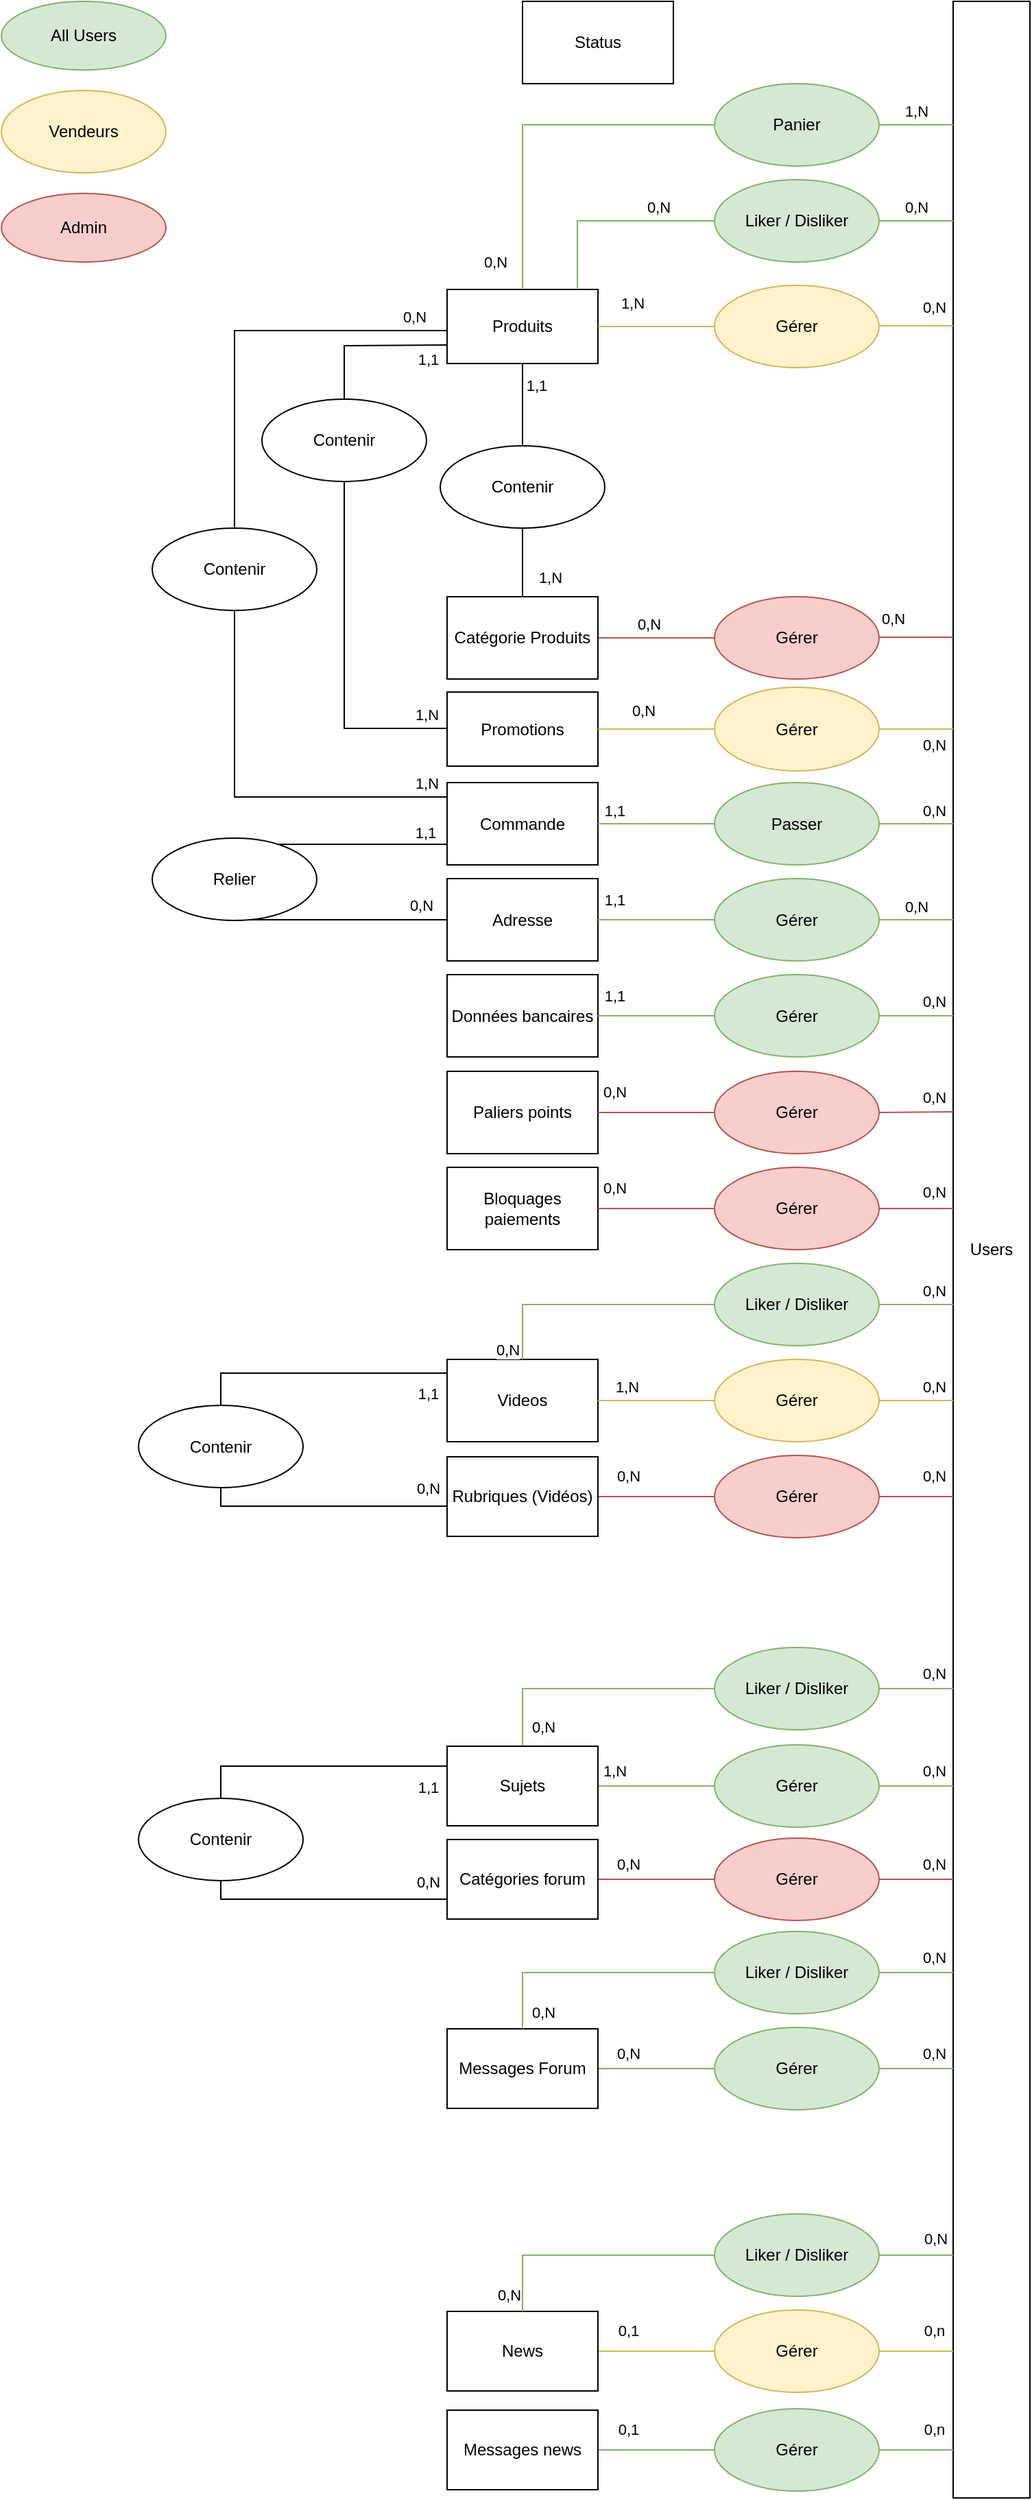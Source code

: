 <mxfile version="15.9.1" type="github" pages="4">
  <diagram id="k1b9PWktB-mUNqTBvutM" name="MCD">
    <mxGraphModel dx="960" dy="1722" grid="1" gridSize="10" guides="1" tooltips="1" connect="1" arrows="1" fold="1" page="1" pageScale="1" pageWidth="827" pageHeight="1169" math="0" shadow="0">
      <root>
        <mxCell id="ir1PRDTtGvgjBWMgFl4q-0" />
        <mxCell id="ir1PRDTtGvgjBWMgFl4q-1" parent="ir1PRDTtGvgjBWMgFl4q-0" />
        <mxCell id="Ems-gmoL7VlaEz9lixsN-8" value="Users" style="rounded=0;whiteSpace=wrap;html=1;glass=0;shadow=0;sketch=0;" parent="ir1PRDTtGvgjBWMgFl4q-1" vertex="1">
          <mxGeometry x="754" y="-980" width="56" height="1820" as="geometry" />
        </mxCell>
        <mxCell id="trzIwXk-E31uGHVcY20t-3" value="1,1" style="edgeStyle=elbowEdgeStyle;rounded=0;orthogonalLoop=1;jettySize=auto;html=1;endArrow=none;endFill=0;entryX=0.5;entryY=0;entryDx=0;entryDy=0;exitX=0;exitY=0.75;exitDx=0;exitDy=0;elbow=vertical;" parent="ir1PRDTtGvgjBWMgFl4q-1" source="Ems-gmoL7VlaEz9lixsN-17" target="trzIwXk-E31uGHVcY20t-2" edge="1">
          <mxGeometry x="-0.738" y="10" relative="1" as="geometry">
            <Array as="points">
              <mxPoint x="350" y="-729" />
            </Array>
            <mxPoint as="offset" />
          </mxGeometry>
        </mxCell>
        <mxCell id="Ems-gmoL7VlaEz9lixsN-17" value="Produits" style="rounded=0;whiteSpace=wrap;html=1;" parent="ir1PRDTtGvgjBWMgFl4q-1" vertex="1">
          <mxGeometry x="385" y="-770" width="110" height="54" as="geometry" />
        </mxCell>
        <mxCell id="yBdITjsVdk7lnHHLysCU-9" value="0,N" style="edgeStyle=orthogonalEdgeStyle;rounded=0;orthogonalLoop=1;jettySize=auto;html=1;endArrow=none;endFill=0;fillColor=#d5e8d4;strokeColor=#82b366;" parent="ir1PRDTtGvgjBWMgFl4q-1" source="Ems-gmoL7VlaEz9lixsN-17" target="Ems-gmoL7VlaEz9lixsN-27" edge="1">
          <mxGeometry x="-0.846" y="20" relative="1" as="geometry">
            <mxPoint as="offset" />
            <mxPoint x="495.0" y="-890" as="sourcePoint" />
            <Array as="points">
              <mxPoint x="440" y="-890" />
            </Array>
          </mxGeometry>
        </mxCell>
        <mxCell id="SQJCuBqzPmPE8YTCWMTA-35" value="1,N" style="edgeStyle=elbowEdgeStyle;rounded=0;orthogonalLoop=1;jettySize=auto;elbow=vertical;html=1;exitX=1;exitY=0.5;exitDx=0;exitDy=0;endArrow=none;endFill=0;fillColor=#d5e8d4;strokeColor=#82b366;" parent="ir1PRDTtGvgjBWMgFl4q-1" source="Ems-gmoL7VlaEz9lixsN-27" target="Ems-gmoL7VlaEz9lixsN-8" edge="1">
          <mxGeometry y="10" relative="1" as="geometry">
            <mxPoint as="offset" />
          </mxGeometry>
        </mxCell>
        <mxCell id="Ems-gmoL7VlaEz9lixsN-27" value="Panier" style="ellipse;whiteSpace=wrap;html=1;fillColor=#d5e8d4;strokeColor=#82b366;" parent="ir1PRDTtGvgjBWMgFl4q-1" vertex="1">
          <mxGeometry x="580" y="-920" width="120" height="60" as="geometry" />
        </mxCell>
        <mxCell id="yBdITjsVdk7lnHHLysCU-19" value="0,N" style="edgeStyle=orthogonalEdgeStyle;rounded=0;orthogonalLoop=1;jettySize=auto;html=1;exitX=1;exitY=0.5;exitDx=0;exitDy=0;entryX=0;entryY=0.5;entryDx=0;entryDy=0;endArrow=none;endFill=0;fillColor=#f8cecc;strokeColor=#b85450;" parent="ir1PRDTtGvgjBWMgFl4q-1" source="Ems-gmoL7VlaEz9lixsN-35" target="6xAeUnvmwOhO6haDIeZQ-18" edge="1">
          <mxGeometry x="-0.143" y="10" relative="1" as="geometry">
            <mxPoint as="offset" />
          </mxGeometry>
        </mxCell>
        <mxCell id="Ems-gmoL7VlaEz9lixsN-35" value="Catégorie Produits" style="rounded=0;whiteSpace=wrap;html=1;" parent="ir1PRDTtGvgjBWMgFl4q-1" vertex="1">
          <mxGeometry x="385" y="-546" width="110" height="60" as="geometry" />
        </mxCell>
        <mxCell id="yBdITjsVdk7lnHHLysCU-17" value="1,1" style="edgeStyle=orthogonalEdgeStyle;rounded=0;orthogonalLoop=1;jettySize=auto;html=1;endArrow=none;endFill=0;" parent="ir1PRDTtGvgjBWMgFl4q-1" source="Ems-gmoL7VlaEz9lixsN-36" target="Ems-gmoL7VlaEz9lixsN-17" edge="1">
          <mxGeometry x="0.467" y="-10" relative="1" as="geometry">
            <mxPoint as="offset" />
          </mxGeometry>
        </mxCell>
        <mxCell id="yBdITjsVdk7lnHHLysCU-18" value="1,N" style="edgeStyle=orthogonalEdgeStyle;rounded=0;orthogonalLoop=1;jettySize=auto;html=1;exitX=0.5;exitY=1;exitDx=0;exitDy=0;entryX=0.5;entryY=0;entryDx=0;entryDy=0;endArrow=none;endFill=0;" parent="ir1PRDTtGvgjBWMgFl4q-1" source="Ems-gmoL7VlaEz9lixsN-36" target="Ems-gmoL7VlaEz9lixsN-35" edge="1">
          <mxGeometry x="0.44" y="20" relative="1" as="geometry">
            <mxPoint as="offset" />
          </mxGeometry>
        </mxCell>
        <mxCell id="Ems-gmoL7VlaEz9lixsN-36" value="Contenir" style="ellipse;whiteSpace=wrap;html=1;" parent="ir1PRDTtGvgjBWMgFl4q-1" vertex="1">
          <mxGeometry x="380" y="-656" width="120" height="60" as="geometry" />
        </mxCell>
        <mxCell id="yBdITjsVdk7lnHHLysCU-16" value="1,N" style="edgeStyle=orthogonalEdgeStyle;rounded=0;orthogonalLoop=1;jettySize=auto;html=1;exitX=0;exitY=0.5;exitDx=0;exitDy=0;endArrow=none;endFill=0;fillColor=#fff2cc;strokeColor=#d6b656;" parent="ir1PRDTtGvgjBWMgFl4q-1" source="DhKpnIFWA9yoigp-8hZU-3" target="Ems-gmoL7VlaEz9lixsN-17" edge="1">
          <mxGeometry x="0.412" y="-17" relative="1" as="geometry">
            <mxPoint as="offset" />
          </mxGeometry>
        </mxCell>
        <mxCell id="SQJCuBqzPmPE8YTCWMTA-38" value="0,N" style="edgeStyle=elbowEdgeStyle;rounded=0;orthogonalLoop=1;jettySize=auto;elbow=vertical;html=1;exitX=1;exitY=0.5;exitDx=0;exitDy=0;endArrow=none;endFill=0;" parent="ir1PRDTtGvgjBWMgFl4q-1" source="DhKpnIFWA9yoigp-8hZU-3" edge="1">
          <mxGeometry y="20" relative="1" as="geometry">
            <mxPoint as="offset" />
          </mxGeometry>
        </mxCell>
        <mxCell id="lxnOK-8bjp72yX0c8KQZ-0" value="0,N" style="edgeStyle=elbowEdgeStyle;rounded=0;orthogonalLoop=1;jettySize=auto;html=1;elbow=vertical;endArrow=none;endFill=0;fillColor=#fff2cc;strokeColor=#d6b656;" parent="ir1PRDTtGvgjBWMgFl4q-1" source="DhKpnIFWA9yoigp-8hZU-3" edge="1">
          <mxGeometry x="0.481" y="14" relative="1" as="geometry">
            <mxPoint as="offset" />
            <mxPoint x="754" y="-743.529" as="targetPoint" />
          </mxGeometry>
        </mxCell>
        <mxCell id="DhKpnIFWA9yoigp-8hZU-3" value="Gérer" style="ellipse;whiteSpace=wrap;html=1;fillColor=#fff2cc;strokeColor=#d6b656;" parent="ir1PRDTtGvgjBWMgFl4q-1" vertex="1">
          <mxGeometry x="580" y="-773" width="120" height="60" as="geometry" />
        </mxCell>
        <mxCell id="6xAeUnvmwOhO6haDIeZQ-14" value="Promotions" style="rounded=0;whiteSpace=wrap;html=1;" parent="ir1PRDTtGvgjBWMgFl4q-1" vertex="1">
          <mxGeometry x="385" y="-476.5" width="110" height="54" as="geometry" />
        </mxCell>
        <mxCell id="yBdITjsVdk7lnHHLysCU-23" value="0,N" style="edgeStyle=orthogonalEdgeStyle;rounded=0;orthogonalLoop=1;jettySize=auto;html=1;exitX=0;exitY=0.5;exitDx=0;exitDy=0;endArrow=none;endFill=0;fillColor=#fff2cc;strokeColor=#d6b656;" parent="ir1PRDTtGvgjBWMgFl4q-1" source="6xAeUnvmwOhO6haDIeZQ-17" target="6xAeUnvmwOhO6haDIeZQ-14" edge="1">
          <mxGeometry x="0.237" y="-14" relative="1" as="geometry">
            <mxPoint as="offset" />
          </mxGeometry>
        </mxCell>
        <mxCell id="SQJCuBqzPmPE8YTCWMTA-41" value="0,N" style="edgeStyle=elbowEdgeStyle;rounded=0;orthogonalLoop=1;jettySize=auto;elbow=vertical;html=1;exitX=1;exitY=0.5;exitDx=0;exitDy=0;endArrow=none;endFill=0;" parent="ir1PRDTtGvgjBWMgFl4q-1" source="6xAeUnvmwOhO6haDIeZQ-17" edge="1">
          <mxGeometry x="0.119" y="15" relative="1" as="geometry">
            <mxPoint as="offset" />
          </mxGeometry>
        </mxCell>
        <mxCell id="lxnOK-8bjp72yX0c8KQZ-3" value="0,N" style="edgeStyle=elbowEdgeStyle;rounded=0;orthogonalLoop=1;jettySize=auto;html=1;elbow=vertical;endArrow=none;endFill=0;fillColor=#fff2cc;strokeColor=#d6b656;" parent="ir1PRDTtGvgjBWMgFl4q-1" source="6xAeUnvmwOhO6haDIeZQ-17" edge="1">
          <mxGeometry x="0.482" y="-11" relative="1" as="geometry">
            <mxPoint as="offset" />
            <mxPoint x="754" y="-449.324" as="targetPoint" />
          </mxGeometry>
        </mxCell>
        <mxCell id="6xAeUnvmwOhO6haDIeZQ-17" value="Gérer" style="ellipse;whiteSpace=wrap;html=1;fillColor=#fff2cc;strokeColor=#d6b656;" parent="ir1PRDTtGvgjBWMgFl4q-1" vertex="1">
          <mxGeometry x="580" y="-480" width="120" height="61" as="geometry" />
        </mxCell>
        <mxCell id="SQJCuBqzPmPE8YTCWMTA-39" value="0,N" style="edgeStyle=elbowEdgeStyle;rounded=0;orthogonalLoop=1;jettySize=auto;elbow=vertical;html=1;exitX=1;exitY=0.5;exitDx=0;exitDy=0;endArrow=none;endFill=0;" parent="ir1PRDTtGvgjBWMgFl4q-1" source="6xAeUnvmwOhO6haDIeZQ-18" edge="1">
          <mxGeometry y="10" relative="1" as="geometry">
            <mxPoint as="offset" />
          </mxGeometry>
        </mxCell>
        <mxCell id="lxnOK-8bjp72yX0c8KQZ-6" value="0,N" style="edgeStyle=elbowEdgeStyle;rounded=0;orthogonalLoop=1;jettySize=auto;html=1;elbow=vertical;endArrow=none;endFill=0;fillColor=#f8cecc;strokeColor=#b85450;" parent="ir1PRDTtGvgjBWMgFl4q-1" source="6xAeUnvmwOhO6haDIeZQ-18" edge="1">
          <mxGeometry x="-0.63" y="14" relative="1" as="geometry">
            <mxPoint as="offset" />
            <mxPoint x="754" y="-516.471" as="targetPoint" />
          </mxGeometry>
        </mxCell>
        <mxCell id="6xAeUnvmwOhO6haDIeZQ-18" value="Gérer" style="ellipse;whiteSpace=wrap;html=1;fillColor=#f8cecc;strokeColor=#b85450;" parent="ir1PRDTtGvgjBWMgFl4q-1" vertex="1">
          <mxGeometry x="580" y="-546" width="120" height="60" as="geometry" />
        </mxCell>
        <mxCell id="6xAeUnvmwOhO6haDIeZQ-22" value="Commande" style="rounded=0;whiteSpace=wrap;html=1;" parent="ir1PRDTtGvgjBWMgFl4q-1" vertex="1">
          <mxGeometry x="385" y="-410.5" width="110" height="60" as="geometry" />
        </mxCell>
        <mxCell id="yBdITjsVdk7lnHHLysCU-25" value="1,1" style="edgeStyle=orthogonalEdgeStyle;rounded=0;orthogonalLoop=1;jettySize=auto;html=1;exitX=0;exitY=0.5;exitDx=0;exitDy=0;entryX=1;entryY=0.5;entryDx=0;entryDy=0;endArrow=none;endFill=0;fillColor=#d5e8d4;strokeColor=#82b366;" parent="ir1PRDTtGvgjBWMgFl4q-1" source="6xAeUnvmwOhO6haDIeZQ-23" target="6xAeUnvmwOhO6haDIeZQ-22" edge="1">
          <mxGeometry x="0.714" y="-10" relative="1" as="geometry">
            <mxPoint as="offset" />
          </mxGeometry>
        </mxCell>
        <mxCell id="SQJCuBqzPmPE8YTCWMTA-42" value="0,N" style="edgeStyle=elbowEdgeStyle;rounded=0;orthogonalLoop=1;jettySize=auto;elbow=vertical;html=1;exitX=1;exitY=0.5;exitDx=0;exitDy=0;endArrow=none;endFill=0;" parent="ir1PRDTtGvgjBWMgFl4q-1" source="6xAeUnvmwOhO6haDIeZQ-23" edge="1">
          <mxGeometry y="16" relative="1" as="geometry">
            <mxPoint as="offset" />
          </mxGeometry>
        </mxCell>
        <mxCell id="lxnOK-8bjp72yX0c8KQZ-2" value="0,N" style="edgeStyle=elbowEdgeStyle;rounded=0;orthogonalLoop=1;jettySize=auto;html=1;elbow=vertical;endArrow=none;endFill=0;fillColor=#d5e8d4;strokeColor=#82b366;" parent="ir1PRDTtGvgjBWMgFl4q-1" source="6xAeUnvmwOhO6haDIeZQ-23" edge="1">
          <mxGeometry x="0.481" y="10" relative="1" as="geometry">
            <mxPoint as="offset" />
            <mxPoint x="754" y="-380.5" as="targetPoint" />
          </mxGeometry>
        </mxCell>
        <mxCell id="6xAeUnvmwOhO6haDIeZQ-23" value="Passer" style="ellipse;whiteSpace=wrap;html=1;fillColor=#d5e8d4;strokeColor=#82b366;" parent="ir1PRDTtGvgjBWMgFl4q-1" vertex="1">
          <mxGeometry x="580" y="-410.5" width="120" height="60" as="geometry" />
        </mxCell>
        <mxCell id="6xAeUnvmwOhO6haDIeZQ-34" value="Adresse" style="rounded=0;whiteSpace=wrap;html=1;" parent="ir1PRDTtGvgjBWMgFl4q-1" vertex="1">
          <mxGeometry x="385" y="-340.5" width="110" height="60" as="geometry" />
        </mxCell>
        <mxCell id="yBdITjsVdk7lnHHLysCU-28" value="1,1" style="edgeStyle=orthogonalEdgeStyle;rounded=0;orthogonalLoop=1;jettySize=auto;html=1;exitX=0;exitY=0.5;exitDx=0;exitDy=0;endArrow=none;endFill=0;fillColor=#d5e8d4;strokeColor=#82b366;" parent="ir1PRDTtGvgjBWMgFl4q-1" source="6xAeUnvmwOhO6haDIeZQ-36" target="6xAeUnvmwOhO6haDIeZQ-34" edge="1">
          <mxGeometry x="0.724" y="-15" relative="1" as="geometry">
            <mxPoint as="offset" />
          </mxGeometry>
        </mxCell>
        <mxCell id="SQJCuBqzPmPE8YTCWMTA-43" value="0,N" style="edgeStyle=elbowEdgeStyle;rounded=0;orthogonalLoop=1;jettySize=auto;html=1;exitX=1;exitY=0.5;exitDx=0;exitDy=0;endArrow=none;endFill=0;elbow=vertical;fillColor=#d5e8d4;strokeColor=#82b366;" parent="ir1PRDTtGvgjBWMgFl4q-1" source="6xAeUnvmwOhO6haDIeZQ-36" edge="1">
          <mxGeometry y="10" relative="1" as="geometry">
            <mxPoint x="754" y="-310.5" as="targetPoint" />
            <mxPoint as="offset" />
          </mxGeometry>
        </mxCell>
        <mxCell id="6xAeUnvmwOhO6haDIeZQ-36" value="Gérer" style="ellipse;whiteSpace=wrap;html=1;fillColor=#d5e8d4;strokeColor=#82b366;" parent="ir1PRDTtGvgjBWMgFl4q-1" vertex="1">
          <mxGeometry x="580" y="-340.5" width="120" height="60" as="geometry" />
        </mxCell>
        <mxCell id="6xAeUnvmwOhO6haDIeZQ-39" value="Données bancaires" style="rounded=0;whiteSpace=wrap;html=1;" parent="ir1PRDTtGvgjBWMgFl4q-1" vertex="1">
          <mxGeometry x="385" y="-270.5" width="110" height="60" as="geometry" />
        </mxCell>
        <mxCell id="yBdITjsVdk7lnHHLysCU-32" value="1,1" style="edgeStyle=orthogonalEdgeStyle;rounded=0;orthogonalLoop=1;jettySize=auto;html=1;exitX=0;exitY=0.5;exitDx=0;exitDy=0;endArrow=none;endFill=0;fillColor=#d5e8d4;strokeColor=#82b366;" parent="ir1PRDTtGvgjBWMgFl4q-1" source="6xAeUnvmwOhO6haDIeZQ-41" target="6xAeUnvmwOhO6haDIeZQ-39" edge="1">
          <mxGeometry x="0.724" y="-15" relative="1" as="geometry">
            <mxPoint as="offset" />
          </mxGeometry>
        </mxCell>
        <mxCell id="SQJCuBqzPmPE8YTCWMTA-45" value="0,N" style="edgeStyle=elbowEdgeStyle;rounded=0;orthogonalLoop=1;jettySize=auto;html=1;exitX=1;exitY=0.5;exitDx=0;exitDy=0;endArrow=none;endFill=0;elbow=vertical;fillColor=#d5e8d4;strokeColor=#82b366;" parent="ir1PRDTtGvgjBWMgFl4q-1" source="6xAeUnvmwOhO6haDIeZQ-41" edge="1">
          <mxGeometry x="0.481" y="11" relative="1" as="geometry">
            <mxPoint x="754" y="-240.5" as="targetPoint" />
            <mxPoint as="offset" />
          </mxGeometry>
        </mxCell>
        <mxCell id="6xAeUnvmwOhO6haDIeZQ-41" value="Gérer" style="ellipse;whiteSpace=wrap;html=1;fillColor=#d5e8d4;strokeColor=#82b366;" parent="ir1PRDTtGvgjBWMgFl4q-1" vertex="1">
          <mxGeometry x="580" y="-270.5" width="120" height="60" as="geometry" />
        </mxCell>
        <mxCell id="6xAeUnvmwOhO6haDIeZQ-44" value="Status" style="rounded=0;whiteSpace=wrap;html=1;" parent="ir1PRDTtGvgjBWMgFl4q-1" vertex="1">
          <mxGeometry x="440" y="-980" width="110" height="60" as="geometry" />
        </mxCell>
        <mxCell id="6xAeUnvmwOhO6haDIeZQ-52" value="Paliers points" style="rounded=0;whiteSpace=wrap;html=1;" parent="ir1PRDTtGvgjBWMgFl4q-1" vertex="1">
          <mxGeometry x="385" y="-200" width="110" height="60" as="geometry" />
        </mxCell>
        <mxCell id="SQJCuBqzPmPE8YTCWMTA-3" value="0,N" style="edgeStyle=orthogonalEdgeStyle;rounded=0;orthogonalLoop=1;jettySize=auto;html=1;endArrow=none;endFill=0;fillColor=#f8cecc;strokeColor=#b85450;" parent="ir1PRDTtGvgjBWMgFl4q-1" source="6xAeUnvmwOhO6haDIeZQ-54" target="6xAeUnvmwOhO6haDIeZQ-52" edge="1">
          <mxGeometry x="0.724" y="-15" relative="1" as="geometry">
            <mxPoint as="offset" />
            <Array as="points" />
          </mxGeometry>
        </mxCell>
        <mxCell id="SQJCuBqzPmPE8YTCWMTA-53" value="0,N" style="edgeStyle=elbowEdgeStyle;rounded=0;orthogonalLoop=1;jettySize=auto;html=1;exitX=1;exitY=0.5;exitDx=0;exitDy=0;endArrow=none;endFill=0;elbow=vertical;fillColor=#f8cecc;strokeColor=#b85450;" parent="ir1PRDTtGvgjBWMgFl4q-1" source="6xAeUnvmwOhO6haDIeZQ-54" edge="1">
          <mxGeometry x="0.481" y="11" relative="1" as="geometry">
            <mxPoint x="754" y="-171" as="targetPoint" />
            <mxPoint as="offset" />
          </mxGeometry>
        </mxCell>
        <mxCell id="6xAeUnvmwOhO6haDIeZQ-54" value="Gérer" style="ellipse;whiteSpace=wrap;html=1;fillColor=#f8cecc;strokeColor=#b85450;" parent="ir1PRDTtGvgjBWMgFl4q-1" vertex="1">
          <mxGeometry x="580" y="-200" width="120" height="60" as="geometry" />
        </mxCell>
        <mxCell id="6xAeUnvmwOhO6haDIeZQ-57" value="Bloquages paiements" style="rounded=0;whiteSpace=wrap;html=1;" parent="ir1PRDTtGvgjBWMgFl4q-1" vertex="1">
          <mxGeometry x="385" y="-130" width="110" height="60" as="geometry" />
        </mxCell>
        <mxCell id="SQJCuBqzPmPE8YTCWMTA-7" value="0,N" style="edgeStyle=orthogonalEdgeStyle;rounded=0;orthogonalLoop=1;jettySize=auto;html=1;endArrow=none;endFill=0;fillColor=#f8cecc;strokeColor=#b85450;" parent="ir1PRDTtGvgjBWMgFl4q-1" source="6xAeUnvmwOhO6haDIeZQ-59" target="6xAeUnvmwOhO6haDIeZQ-57" edge="1">
          <mxGeometry x="0.724" y="-15" relative="1" as="geometry">
            <mxPoint as="offset" />
          </mxGeometry>
        </mxCell>
        <mxCell id="SQJCuBqzPmPE8YTCWMTA-55" value="0,N" style="edgeStyle=elbowEdgeStyle;rounded=0;orthogonalLoop=1;jettySize=auto;html=1;exitX=1;exitY=0.5;exitDx=0;exitDy=0;endArrow=none;endFill=0;elbow=vertical;fillColor=#f8cecc;strokeColor=#b85450;" parent="ir1PRDTtGvgjBWMgFl4q-1" source="6xAeUnvmwOhO6haDIeZQ-59" edge="1">
          <mxGeometry x="0.481" y="12" relative="1" as="geometry">
            <mxPoint x="754" y="-100" as="targetPoint" />
            <mxPoint as="offset" />
            <Array as="points">
              <mxPoint x="730" y="-100" />
              <mxPoint x="720" y="-92" />
            </Array>
          </mxGeometry>
        </mxCell>
        <mxCell id="6xAeUnvmwOhO6haDIeZQ-59" value="Gérer" style="ellipse;whiteSpace=wrap;html=1;fillColor=#f8cecc;strokeColor=#b85450;" parent="ir1PRDTtGvgjBWMgFl4q-1" vertex="1">
          <mxGeometry x="580" y="-130" width="120" height="60" as="geometry" />
        </mxCell>
        <mxCell id="6xAeUnvmwOhO6haDIeZQ-62" value="All Users" style="ellipse;whiteSpace=wrap;html=1;fillColor=#d5e8d4;strokeColor=#82b366;" parent="ir1PRDTtGvgjBWMgFl4q-1" vertex="1">
          <mxGeometry x="60" y="-980" width="120" height="50" as="geometry" />
        </mxCell>
        <mxCell id="6xAeUnvmwOhO6haDIeZQ-63" value="Admin" style="ellipse;whiteSpace=wrap;html=1;fillColor=#f8cecc;strokeColor=#b85450;" parent="ir1PRDTtGvgjBWMgFl4q-1" vertex="1">
          <mxGeometry x="60" y="-840" width="120" height="50" as="geometry" />
        </mxCell>
        <mxCell id="6xAeUnvmwOhO6haDIeZQ-64" value="Vendeurs" style="ellipse;whiteSpace=wrap;html=1;fillColor=#fff2cc;strokeColor=#d6b656;" parent="ir1PRDTtGvgjBWMgFl4q-1" vertex="1">
          <mxGeometry x="60" y="-915" width="120" height="60" as="geometry" />
        </mxCell>
        <mxCell id="6xAeUnvmwOhO6haDIeZQ-65" value="Videos" style="rounded=0;whiteSpace=wrap;html=1;" parent="ir1PRDTtGvgjBWMgFl4q-1" vertex="1">
          <mxGeometry x="385" y="10" width="110" height="60" as="geometry" />
        </mxCell>
        <mxCell id="SQJCuBqzPmPE8YTCWMTA-11" value="1,N" style="edgeStyle=orthogonalEdgeStyle;rounded=0;orthogonalLoop=1;jettySize=auto;html=1;exitX=0;exitY=0.5;exitDx=0;exitDy=0;endArrow=none;endFill=0;fillColor=#fff2cc;strokeColor=#d6b656;" parent="ir1PRDTtGvgjBWMgFl4q-1" source="6xAeUnvmwOhO6haDIeZQ-67" target="6xAeUnvmwOhO6haDIeZQ-65" edge="1">
          <mxGeometry x="0.517" y="-10" relative="1" as="geometry">
            <mxPoint as="offset" />
          </mxGeometry>
        </mxCell>
        <mxCell id="SQJCuBqzPmPE8YTCWMTA-57" value="0,N" style="edgeStyle=elbowEdgeStyle;rounded=0;orthogonalLoop=1;jettySize=auto;elbow=vertical;html=1;exitX=1;exitY=0.5;exitDx=0;exitDy=0;endArrow=none;endFill=0;fillColor=#fff2cc;strokeColor=#d6b656;" parent="ir1PRDTtGvgjBWMgFl4q-1" source="6xAeUnvmwOhO6haDIeZQ-67" edge="1">
          <mxGeometry x="0.481" y="10" relative="1" as="geometry">
            <mxPoint x="754" y="40" as="targetPoint" />
            <mxPoint as="offset" />
          </mxGeometry>
        </mxCell>
        <mxCell id="6xAeUnvmwOhO6haDIeZQ-67" value="Gérer" style="ellipse;whiteSpace=wrap;html=1;fillColor=#fff2cc;strokeColor=#d6b656;" parent="ir1PRDTtGvgjBWMgFl4q-1" vertex="1">
          <mxGeometry x="580" y="10" width="120" height="60" as="geometry" />
        </mxCell>
        <mxCell id="8LoNdRKf65lTUbJcNKsQ-0" value="0,N" style="edgeStyle=orthogonalEdgeStyle;rounded=0;orthogonalLoop=1;jettySize=auto;html=1;exitX=0;exitY=0.5;exitDx=0;exitDy=0;endArrow=none;endFill=0;fillColor=#d5e8d4;strokeColor=#82b366;" parent="ir1PRDTtGvgjBWMgFl4q-1" source="6xAeUnvmwOhO6haDIeZQ-77" target="6xAeUnvmwOhO6haDIeZQ-80" edge="1">
          <mxGeometry x="0.844" y="15" relative="1" as="geometry">
            <mxPoint as="offset" />
          </mxGeometry>
        </mxCell>
        <mxCell id="8LoNdRKf65lTUbJcNKsQ-1" value="0,N" style="edgeStyle=elbowEdgeStyle;rounded=0;orthogonalLoop=1;jettySize=auto;html=1;exitX=1;exitY=0.5;exitDx=0;exitDy=0;endArrow=none;endFill=0;elbow=vertical;fillColor=#d5e8d4;strokeColor=#82b366;" parent="ir1PRDTtGvgjBWMgFl4q-1" source="6xAeUnvmwOhO6haDIeZQ-77" edge="1">
          <mxGeometry x="0.481" y="11" relative="1" as="geometry">
            <mxPoint x="754" y="250" as="targetPoint" />
            <mxPoint as="offset" />
          </mxGeometry>
        </mxCell>
        <mxCell id="6xAeUnvmwOhO6haDIeZQ-77" value="Liker / Disliker" style="ellipse;whiteSpace=wrap;html=1;fillColor=#d5e8d4;strokeColor=#82b366;" parent="ir1PRDTtGvgjBWMgFl4q-1" vertex="1">
          <mxGeometry x="580" y="220" width="120" height="60" as="geometry" />
        </mxCell>
        <mxCell id="SQJCuBqzPmPE8YTCWMTA-20" value="1,N" style="edgeStyle=orthogonalEdgeStyle;rounded=0;orthogonalLoop=1;jettySize=auto;html=1;exitX=1;exitY=0.5;exitDx=0;exitDy=0;endArrow=none;endFill=0;fillColor=#d5e8d4;strokeColor=#82b366;" parent="ir1PRDTtGvgjBWMgFl4q-1" source="6xAeUnvmwOhO6haDIeZQ-80" target="6xAeUnvmwOhO6haDIeZQ-82" edge="1">
          <mxGeometry x="-0.714" y="11" relative="1" as="geometry">
            <mxPoint as="offset" />
          </mxGeometry>
        </mxCell>
        <mxCell id="6xAeUnvmwOhO6haDIeZQ-80" value="Sujets" style="rounded=0;whiteSpace=wrap;html=1;" parent="ir1PRDTtGvgjBWMgFl4q-1" vertex="1">
          <mxGeometry x="385" y="292" width="110" height="58" as="geometry" />
        </mxCell>
        <mxCell id="SQJCuBqzPmPE8YTCWMTA-62" value="0,N" style="edgeStyle=elbowEdgeStyle;rounded=0;orthogonalLoop=1;jettySize=auto;elbow=vertical;html=1;exitX=1;exitY=0.5;exitDx=0;exitDy=0;endArrow=none;endFill=0;fillColor=#d5e8d4;strokeColor=#82b366;" parent="ir1PRDTtGvgjBWMgFl4q-1" source="6xAeUnvmwOhO6haDIeZQ-82" edge="1">
          <mxGeometry x="0.481" y="11" relative="1" as="geometry">
            <mxPoint x="754" y="321" as="targetPoint" />
            <mxPoint as="offset" />
          </mxGeometry>
        </mxCell>
        <mxCell id="6xAeUnvmwOhO6haDIeZQ-82" value="Gérer" style="ellipse;whiteSpace=wrap;html=1;fillColor=#d5e8d4;strokeColor=#82b366;" parent="ir1PRDTtGvgjBWMgFl4q-1" vertex="1">
          <mxGeometry x="580" y="291" width="120" height="60" as="geometry" />
        </mxCell>
        <mxCell id="SQJCuBqzPmPE8YTCWMTA-24" value="0,N" style="edgeStyle=orthogonalEdgeStyle;rounded=0;orthogonalLoop=1;jettySize=auto;html=1;exitX=1;exitY=0.5;exitDx=0;exitDy=0;entryX=0;entryY=0.5;entryDx=0;entryDy=0;endArrow=none;endFill=0;fillColor=#f8cecc;strokeColor=#b85450;" parent="ir1PRDTtGvgjBWMgFl4q-1" source="6xAeUnvmwOhO6haDIeZQ-89" target="6xAeUnvmwOhO6haDIeZQ-95" edge="1">
          <mxGeometry x="-0.5" y="11" relative="1" as="geometry">
            <mxPoint as="offset" />
          </mxGeometry>
        </mxCell>
        <mxCell id="6xAeUnvmwOhO6haDIeZQ-89" value="Catégories forum" style="rounded=0;whiteSpace=wrap;html=1;" parent="ir1PRDTtGvgjBWMgFl4q-1" vertex="1">
          <mxGeometry x="385" y="360" width="110" height="58" as="geometry" />
        </mxCell>
        <mxCell id="SQJCuBqzPmPE8YTCWMTA-64" value="0,N" style="edgeStyle=elbowEdgeStyle;rounded=0;orthogonalLoop=1;jettySize=auto;elbow=vertical;html=1;exitX=1;exitY=0.5;exitDx=0;exitDy=0;endArrow=none;endFill=0;fillColor=#f8cecc;strokeColor=#b85450;" parent="ir1PRDTtGvgjBWMgFl4q-1" source="6xAeUnvmwOhO6haDIeZQ-95" edge="1">
          <mxGeometry x="0.481" y="11" relative="1" as="geometry">
            <mxPoint x="754" y="389" as="targetPoint" />
            <mxPoint as="offset" />
          </mxGeometry>
        </mxCell>
        <mxCell id="6xAeUnvmwOhO6haDIeZQ-95" value="Gérer" style="ellipse;whiteSpace=wrap;html=1;fillColor=#f8cecc;strokeColor=#b85450;" parent="ir1PRDTtGvgjBWMgFl4q-1" vertex="1">
          <mxGeometry x="580" y="359" width="120" height="60" as="geometry" />
        </mxCell>
        <mxCell id="SQJCuBqzPmPE8YTCWMTA-27" value="0,N" style="edgeStyle=orthogonalEdgeStyle;rounded=0;orthogonalLoop=1;jettySize=auto;html=1;exitX=1;exitY=0.5;exitDx=0;exitDy=0;entryX=0;entryY=0.5;entryDx=0;entryDy=0;endArrow=none;endFill=0;fillColor=#d5e8d4;strokeColor=#82b366;" parent="ir1PRDTtGvgjBWMgFl4q-1" source="6xAeUnvmwOhO6haDIeZQ-99" target="6xAeUnvmwOhO6haDIeZQ-102" edge="1">
          <mxGeometry x="-0.5" y="11" relative="1" as="geometry">
            <mxPoint as="offset" />
          </mxGeometry>
        </mxCell>
        <mxCell id="6xAeUnvmwOhO6haDIeZQ-99" value="Messages Forum" style="rounded=0;whiteSpace=wrap;html=1;" parent="ir1PRDTtGvgjBWMgFl4q-1" vertex="1">
          <mxGeometry x="385" y="498" width="110" height="58" as="geometry" />
        </mxCell>
        <mxCell id="SQJCuBqzPmPE8YTCWMTA-26" value="0,N" style="edgeStyle=orthogonalEdgeStyle;rounded=0;orthogonalLoop=1;jettySize=auto;html=1;exitX=0;exitY=0.5;exitDx=0;exitDy=0;entryX=0.5;entryY=0;entryDx=0;entryDy=0;endArrow=none;endFill=0;fillColor=#d5e8d4;strokeColor=#82b366;" parent="ir1PRDTtGvgjBWMgFl4q-1" source="6xAeUnvmwOhO6haDIeZQ-101" target="6xAeUnvmwOhO6haDIeZQ-99" edge="1">
          <mxGeometry x="0.864" y="15" relative="1" as="geometry">
            <mxPoint as="offset" />
          </mxGeometry>
        </mxCell>
        <mxCell id="SQJCuBqzPmPE8YTCWMTA-65" value="0,N" style="edgeStyle=elbowEdgeStyle;rounded=0;orthogonalLoop=1;jettySize=auto;elbow=vertical;html=1;exitX=1;exitY=0.5;exitDx=0;exitDy=0;endArrow=none;endFill=0;fillColor=#d5e8d4;strokeColor=#82b366;" parent="ir1PRDTtGvgjBWMgFl4q-1" source="6xAeUnvmwOhO6haDIeZQ-101" edge="1">
          <mxGeometry x="0.481" y="11" relative="1" as="geometry">
            <mxPoint x="754" y="457" as="targetPoint" />
            <mxPoint as="offset" />
          </mxGeometry>
        </mxCell>
        <mxCell id="6xAeUnvmwOhO6haDIeZQ-101" value="Liker / Disliker" style="ellipse;whiteSpace=wrap;html=1;fillColor=#d5e8d4;strokeColor=#82b366;" parent="ir1PRDTtGvgjBWMgFl4q-1" vertex="1">
          <mxGeometry x="580" y="427" width="120" height="60" as="geometry" />
        </mxCell>
        <mxCell id="SQJCuBqzPmPE8YTCWMTA-66" value="0,N" style="edgeStyle=elbowEdgeStyle;rounded=0;orthogonalLoop=1;jettySize=auto;elbow=vertical;html=1;exitX=1;exitY=0.5;exitDx=0;exitDy=0;endArrow=none;endFill=0;fillColor=#d5e8d4;strokeColor=#82b366;" parent="ir1PRDTtGvgjBWMgFl4q-1" source="6xAeUnvmwOhO6haDIeZQ-102" edge="1">
          <mxGeometry x="0.481" y="11" relative="1" as="geometry">
            <mxPoint x="754" y="527" as="targetPoint" />
            <mxPoint as="offset" />
          </mxGeometry>
        </mxCell>
        <mxCell id="6xAeUnvmwOhO6haDIeZQ-102" value="Gérer" style="ellipse;whiteSpace=wrap;html=1;fillColor=#d5e8d4;strokeColor=#82b366;" parent="ir1PRDTtGvgjBWMgFl4q-1" vertex="1">
          <mxGeometry x="580" y="497" width="120" height="60" as="geometry" />
        </mxCell>
        <mxCell id="IEtz67zzkuUhbgyWgrqV-1" value="0,N" style="edgeStyle=orthogonalEdgeStyle;rounded=0;orthogonalLoop=1;jettySize=auto;html=1;exitX=1;exitY=0.5;exitDx=0;exitDy=0;entryX=0;entryY=0.5;entryDx=0;entryDy=0;endArrow=none;endFill=0;fillColor=#f8cecc;strokeColor=#b85450;" parent="ir1PRDTtGvgjBWMgFl4q-1" source="IEtz67zzkuUhbgyWgrqV-2" target="IEtz67zzkuUhbgyWgrqV-5" edge="1">
          <mxGeometry x="-0.5" y="15" relative="1" as="geometry">
            <mxPoint as="offset" />
          </mxGeometry>
        </mxCell>
        <mxCell id="IEtz67zzkuUhbgyWgrqV-2" value="Rubriques (Vidéos)" style="rounded=0;whiteSpace=wrap;html=1;" parent="ir1PRDTtGvgjBWMgFl4q-1" vertex="1">
          <mxGeometry x="385" y="81" width="110" height="58" as="geometry" />
        </mxCell>
        <mxCell id="Yh0MuZpLJdci4y8NJo_1-2" value="0,N" style="edgeStyle=elbowEdgeStyle;rounded=0;orthogonalLoop=1;jettySize=auto;elbow=vertical;html=1;exitX=1;exitY=0.5;exitDx=0;exitDy=0;endArrow=none;endFill=0;fillColor=#f8cecc;strokeColor=#b85450;" parent="ir1PRDTtGvgjBWMgFl4q-1" source="IEtz67zzkuUhbgyWgrqV-5" edge="1">
          <mxGeometry x="0.481" y="15" relative="1" as="geometry">
            <mxPoint x="754" y="110" as="targetPoint" />
            <mxPoint as="offset" />
          </mxGeometry>
        </mxCell>
        <mxCell id="IEtz67zzkuUhbgyWgrqV-5" value="Gérer" style="ellipse;whiteSpace=wrap;html=1;fillColor=#f8cecc;strokeColor=#b85450;" parent="ir1PRDTtGvgjBWMgFl4q-1" vertex="1">
          <mxGeometry x="580" y="80" width="120" height="60" as="geometry" />
        </mxCell>
        <mxCell id="IEtz67zzkuUhbgyWgrqV-7" value="0,1" style="edgeStyle=orthogonalEdgeStyle;rounded=0;orthogonalLoop=1;jettySize=auto;html=1;exitX=1;exitY=0.5;exitDx=0;exitDy=0;entryX=0;entryY=0.5;entryDx=0;entryDy=0;endArrow=none;endFill=0;fillColor=#fff2cc;strokeColor=#d6b656;" parent="ir1PRDTtGvgjBWMgFl4q-1" source="IEtz67zzkuUhbgyWgrqV-8" target="IEtz67zzkuUhbgyWgrqV-11" edge="1">
          <mxGeometry x="-0.5" y="15" relative="1" as="geometry">
            <mxPoint as="offset" />
          </mxGeometry>
        </mxCell>
        <mxCell id="IEtz67zzkuUhbgyWgrqV-8" value="News" style="rounded=0;whiteSpace=wrap;html=1;" parent="ir1PRDTtGvgjBWMgFl4q-1" vertex="1">
          <mxGeometry x="385" y="704" width="110" height="58" as="geometry" />
        </mxCell>
        <mxCell id="Yh0MuZpLJdci4y8NJo_1-4" value="0,n" style="edgeStyle=elbowEdgeStyle;rounded=0;orthogonalLoop=1;jettySize=auto;elbow=vertical;html=1;exitX=1;exitY=0.5;exitDx=0;exitDy=0;endArrow=none;endFill=0;fillColor=#fff2cc;strokeColor=#d6b656;" parent="ir1PRDTtGvgjBWMgFl4q-1" source="IEtz67zzkuUhbgyWgrqV-11" edge="1">
          <mxGeometry x="0.481" y="15" relative="1" as="geometry">
            <mxPoint x="754" y="733" as="targetPoint" />
            <mxPoint as="offset" />
          </mxGeometry>
        </mxCell>
        <mxCell id="IEtz67zzkuUhbgyWgrqV-11" value="Gérer" style="ellipse;whiteSpace=wrap;html=1;fillColor=#fff2cc;strokeColor=#d6b656;" parent="ir1PRDTtGvgjBWMgFl4q-1" vertex="1">
          <mxGeometry x="580" y="703" width="120" height="60" as="geometry" />
        </mxCell>
        <mxCell id="Yh0MuZpLJdci4y8NJo_1-6" value="0,1" style="edgeStyle=orthogonalEdgeStyle;rounded=0;orthogonalLoop=1;jettySize=auto;html=1;exitX=1;exitY=0.5;exitDx=0;exitDy=0;entryX=0;entryY=0.5;entryDx=0;entryDy=0;endArrow=none;endFill=0;fillColor=#d5e8d4;strokeColor=#82b366;" parent="ir1PRDTtGvgjBWMgFl4q-1" source="Yh0MuZpLJdci4y8NJo_1-7" target="Yh0MuZpLJdci4y8NJo_1-12" edge="1">
          <mxGeometry x="-0.5" y="15" relative="1" as="geometry">
            <mxPoint as="offset" />
          </mxGeometry>
        </mxCell>
        <mxCell id="Yh0MuZpLJdci4y8NJo_1-7" value="Messages news" style="rounded=0;whiteSpace=wrap;html=1;" parent="ir1PRDTtGvgjBWMgFl4q-1" vertex="1">
          <mxGeometry x="385" y="776" width="110" height="58" as="geometry" />
        </mxCell>
        <mxCell id="Yh0MuZpLJdci4y8NJo_1-13" value="0,n" style="edgeStyle=elbowEdgeStyle;rounded=0;orthogonalLoop=1;jettySize=auto;elbow=vertical;html=1;exitX=1;exitY=0.5;exitDx=0;exitDy=0;endArrow=none;endFill=0;fillColor=#d5e8d4;strokeColor=#82b366;" parent="ir1PRDTtGvgjBWMgFl4q-1" source="Yh0MuZpLJdci4y8NJo_1-12" edge="1">
          <mxGeometry x="0.481" y="15" relative="1" as="geometry">
            <mxPoint x="754" y="805" as="targetPoint" />
            <mxPoint as="offset" />
          </mxGeometry>
        </mxCell>
        <mxCell id="Yh0MuZpLJdci4y8NJo_1-12" value="Gérer" style="ellipse;whiteSpace=wrap;html=1;fillColor=#d5e8d4;strokeColor=#82b366;" parent="ir1PRDTtGvgjBWMgFl4q-1" vertex="1">
          <mxGeometry x="580" y="775" width="120" height="60" as="geometry" />
        </mxCell>
        <mxCell id="8LoNdRKf65lTUbJcNKsQ-3" value="0,N" style="edgeStyle=elbowEdgeStyle;rounded=0;orthogonalLoop=1;jettySize=auto;elbow=vertical;html=1;exitX=1;exitY=0.5;exitDx=0;exitDy=0;endArrow=none;endFill=0;fillColor=#d5e8d4;strokeColor=#82b366;" parent="ir1PRDTtGvgjBWMgFl4q-1" source="8LoNdRKf65lTUbJcNKsQ-2" edge="1">
          <mxGeometry y="10" relative="1" as="geometry">
            <mxPoint as="offset" />
            <mxPoint x="754" y="-820" as="targetPoint" />
          </mxGeometry>
        </mxCell>
        <mxCell id="8LoNdRKf65lTUbJcNKsQ-4" value="0,N" style="edgeStyle=elbowEdgeStyle;rounded=0;orthogonalLoop=1;jettySize=auto;html=1;exitX=0;exitY=0.5;exitDx=0;exitDy=0;endArrow=none;endFill=0;fillColor=#d5e8d4;strokeColor=#82b366;" parent="ir1PRDTtGvgjBWMgFl4q-1" source="8LoNdRKf65lTUbJcNKsQ-2" target="Ems-gmoL7VlaEz9lixsN-17" edge="1">
          <mxGeometry x="-0.448" y="-10" relative="1" as="geometry">
            <Array as="points">
              <mxPoint x="480" y="-790" />
              <mxPoint x="428" y="-810" />
            </Array>
            <mxPoint as="offset" />
          </mxGeometry>
        </mxCell>
        <mxCell id="8LoNdRKf65lTUbJcNKsQ-2" value="Liker / Disliker" style="ellipse;whiteSpace=wrap;html=1;fillColor=#d5e8d4;strokeColor=#82b366;" parent="ir1PRDTtGvgjBWMgFl4q-1" vertex="1">
          <mxGeometry x="580" y="-850" width="120" height="60" as="geometry" />
        </mxCell>
        <mxCell id="8LoNdRKf65lTUbJcNKsQ-6" value="0,N" style="edgeStyle=elbowEdgeStyle;rounded=0;orthogonalLoop=1;jettySize=auto;html=1;exitX=0;exitY=0.5;exitDx=0;exitDy=0;endArrow=none;endFill=0;fillColor=#d5e8d4;strokeColor=#82b366;" parent="ir1PRDTtGvgjBWMgFl4q-1" source="8LoNdRKf65lTUbJcNKsQ-5" target="6xAeUnvmwOhO6haDIeZQ-65" edge="1">
          <mxGeometry x="0.915" y="-11" relative="1" as="geometry">
            <Array as="points">
              <mxPoint x="440" y="-8.5" />
              <mxPoint x="421" y="30" />
            </Array>
            <mxPoint as="offset" />
          </mxGeometry>
        </mxCell>
        <mxCell id="8LoNdRKf65lTUbJcNKsQ-7" value="0,N" style="edgeStyle=elbowEdgeStyle;rounded=0;orthogonalLoop=1;jettySize=auto;html=1;exitX=1;exitY=0.5;exitDx=0;exitDy=0;endArrow=none;endFill=0;elbow=vertical;fillColor=#d5e8d4;strokeColor=#82b366;" parent="ir1PRDTtGvgjBWMgFl4q-1" source="8LoNdRKf65lTUbJcNKsQ-5" edge="1">
          <mxGeometry x="0.481" y="10" relative="1" as="geometry">
            <mxPoint as="offset" />
            <mxPoint x="754" y="-30" as="targetPoint" />
          </mxGeometry>
        </mxCell>
        <mxCell id="8LoNdRKf65lTUbJcNKsQ-5" value="Liker / Disliker" style="ellipse;whiteSpace=wrap;html=1;fillColor=#d5e8d4;strokeColor=#82b366;" parent="ir1PRDTtGvgjBWMgFl4q-1" vertex="1">
          <mxGeometry x="580" y="-60" width="120" height="60" as="geometry" />
        </mxCell>
        <mxCell id="8LoNdRKf65lTUbJcNKsQ-15" value="0,N" style="edgeStyle=elbowEdgeStyle;rounded=0;orthogonalLoop=1;jettySize=auto;html=1;exitX=0;exitY=0.5;exitDx=0;exitDy=0;endArrow=none;endFill=0;fillColor=#d5e8d4;strokeColor=#82b366;" parent="ir1PRDTtGvgjBWMgFl4q-1" source="8LoNdRKf65lTUbJcNKsQ-14" target="IEtz67zzkuUhbgyWgrqV-8" edge="1">
          <mxGeometry x="0.862" y="-10" relative="1" as="geometry">
            <Array as="points">
              <mxPoint x="440" y="683" />
            </Array>
            <mxPoint as="offset" />
          </mxGeometry>
        </mxCell>
        <mxCell id="8LoNdRKf65lTUbJcNKsQ-16" value="0,N" style="edgeStyle=elbowEdgeStyle;rounded=0;orthogonalLoop=1;jettySize=auto;elbow=vertical;html=1;exitX=1;exitY=0.5;exitDx=0;exitDy=0;endArrow=none;endFill=0;fillColor=#d5e8d4;strokeColor=#82b366;" parent="ir1PRDTtGvgjBWMgFl4q-1" source="8LoNdRKf65lTUbJcNKsQ-14" edge="1">
          <mxGeometry x="0.473" y="12" relative="1" as="geometry">
            <mxPoint x="754" y="663" as="targetPoint" />
            <mxPoint x="1" as="offset" />
          </mxGeometry>
        </mxCell>
        <mxCell id="8LoNdRKf65lTUbJcNKsQ-14" value="Liker / Disliker" style="ellipse;whiteSpace=wrap;html=1;fillColor=#d5e8d4;strokeColor=#82b366;" parent="ir1PRDTtGvgjBWMgFl4q-1" vertex="1">
          <mxGeometry x="580" y="633" width="120" height="60" as="geometry" />
        </mxCell>
        <mxCell id="trzIwXk-E31uGHVcY20t-4" value="1,N" style="edgeStyle=elbowEdgeStyle;rounded=0;orthogonalLoop=1;jettySize=auto;html=1;exitX=0.5;exitY=1;exitDx=0;exitDy=0;endArrow=none;endFill=0;elbow=vertical;" parent="ir1PRDTtGvgjBWMgFl4q-1" source="trzIwXk-E31uGHVcY20t-2" target="6xAeUnvmwOhO6haDIeZQ-14" edge="1">
          <mxGeometry x="0.883" y="11" relative="1" as="geometry">
            <Array as="points">
              <mxPoint x="350" y="-450" />
            </Array>
            <mxPoint y="1" as="offset" />
          </mxGeometry>
        </mxCell>
        <mxCell id="trzIwXk-E31uGHVcY20t-2" value="Contenir" style="ellipse;whiteSpace=wrap;html=1;" parent="ir1PRDTtGvgjBWMgFl4q-1" vertex="1">
          <mxGeometry x="250" y="-690" width="120" height="60" as="geometry" />
        </mxCell>
        <mxCell id="8hbHRMdL4e392WW7BAJC-1" value="0,N" style="edgeStyle=elbowEdgeStyle;rounded=0;orthogonalLoop=1;jettySize=auto;html=1;exitX=0.5;exitY=0;exitDx=0;exitDy=0;endArrow=none;endFill=0;elbow=vertical;" parent="ir1PRDTtGvgjBWMgFl4q-1" source="8hbHRMdL4e392WW7BAJC-0" target="Ems-gmoL7VlaEz9lixsN-17" edge="1">
          <mxGeometry x="0.835" y="10" relative="1" as="geometry">
            <Array as="points">
              <mxPoint x="350" y="-740" />
            </Array>
            <mxPoint as="offset" />
          </mxGeometry>
        </mxCell>
        <mxCell id="8hbHRMdL4e392WW7BAJC-2" value="1,N" style="edgeStyle=elbowEdgeStyle;rounded=0;orthogonalLoop=1;jettySize=auto;html=1;exitX=0.5;exitY=1;exitDx=0;exitDy=0;endArrow=none;endFill=0;elbow=vertical;" parent="ir1PRDTtGvgjBWMgFl4q-1" source="8hbHRMdL4e392WW7BAJC-0" target="6xAeUnvmwOhO6haDIeZQ-22" edge="1">
          <mxGeometry x="0.897" y="10" relative="1" as="geometry">
            <Array as="points">
              <mxPoint x="330" y="-400" />
            </Array>
            <mxPoint as="offset" />
          </mxGeometry>
        </mxCell>
        <mxCell id="8hbHRMdL4e392WW7BAJC-0" value="Contenir" style="ellipse;whiteSpace=wrap;html=1;" parent="ir1PRDTtGvgjBWMgFl4q-1" vertex="1">
          <mxGeometry x="170" y="-596" width="120" height="60" as="geometry" />
        </mxCell>
        <mxCell id="8hbHRMdL4e392WW7BAJC-5" value="0,N" style="edgeStyle=elbowEdgeStyle;rounded=0;orthogonalLoop=1;jettySize=auto;elbow=vertical;html=1;endArrow=none;endFill=0;entryX=0;entryY=0.5;entryDx=0;entryDy=0;" parent="ir1PRDTtGvgjBWMgFl4q-1" source="8hbHRMdL4e392WW7BAJC-4" target="6xAeUnvmwOhO6haDIeZQ-34" edge="1">
          <mxGeometry x="0.734" y="11" relative="1" as="geometry">
            <mxPoint as="offset" />
          </mxGeometry>
        </mxCell>
        <mxCell id="8hbHRMdL4e392WW7BAJC-6" value="1,1" style="edgeStyle=elbowEdgeStyle;rounded=0;orthogonalLoop=1;jettySize=auto;elbow=vertical;html=1;endArrow=none;endFill=0;entryX=0;entryY=0.75;entryDx=0;entryDy=0;" parent="ir1PRDTtGvgjBWMgFl4q-1" source="8hbHRMdL4e392WW7BAJC-4" target="6xAeUnvmwOhO6haDIeZQ-22" edge="1">
          <mxGeometry x="0.734" y="9" relative="1" as="geometry">
            <mxPoint as="offset" />
          </mxGeometry>
        </mxCell>
        <mxCell id="8hbHRMdL4e392WW7BAJC-4" value="Relier" style="ellipse;whiteSpace=wrap;html=1;" parent="ir1PRDTtGvgjBWMgFl4q-1" vertex="1">
          <mxGeometry x="170" y="-370" width="120" height="60" as="geometry" />
        </mxCell>
        <mxCell id="8hbHRMdL4e392WW7BAJC-11" value="0,N" style="edgeStyle=elbowEdgeStyle;rounded=0;orthogonalLoop=1;jettySize=auto;html=1;exitX=0.5;exitY=1;exitDx=0;exitDy=0;entryX=0;entryY=0.75;entryDx=0;entryDy=0;endArrow=none;endFill=0;" parent="ir1PRDTtGvgjBWMgFl4q-1" source="8hbHRMdL4e392WW7BAJC-8" target="6xAeUnvmwOhO6haDIeZQ-89" edge="1">
          <mxGeometry x="0.832" y="14" relative="1" as="geometry">
            <Array as="points">
              <mxPoint x="220" y="390" />
            </Array>
            <mxPoint x="1" y="1" as="offset" />
          </mxGeometry>
        </mxCell>
        <mxCell id="8hbHRMdL4e392WW7BAJC-12" value="1,1" style="edgeStyle=elbowEdgeStyle;rounded=0;orthogonalLoop=1;jettySize=auto;html=1;exitX=0.5;exitY=0;exitDx=0;exitDy=0;entryX=0;entryY=0.25;entryDx=0;entryDy=0;endArrow=none;endFill=0;" parent="ir1PRDTtGvgjBWMgFl4q-1" source="8hbHRMdL4e392WW7BAJC-8" target="6xAeUnvmwOhO6haDIeZQ-80" edge="1">
          <mxGeometry x="0.841" y="-14" relative="1" as="geometry">
            <Array as="points">
              <mxPoint x="220" y="321" />
            </Array>
            <mxPoint x="1" y="1" as="offset" />
          </mxGeometry>
        </mxCell>
        <mxCell id="8hbHRMdL4e392WW7BAJC-8" value="Contenir" style="ellipse;whiteSpace=wrap;html=1;" parent="ir1PRDTtGvgjBWMgFl4q-1" vertex="1">
          <mxGeometry x="160" y="330" width="120" height="60" as="geometry" />
        </mxCell>
        <mxCell id="8hbHRMdL4e392WW7BAJC-13" value="0,N" style="edgeStyle=elbowEdgeStyle;rounded=0;orthogonalLoop=1;jettySize=auto;html=1;exitX=0.5;exitY=1;exitDx=0;exitDy=0;entryX=0;entryY=0.75;entryDx=0;entryDy=0;endArrow=none;endFill=0;" parent="ir1PRDTtGvgjBWMgFl4q-1" source="8hbHRMdL4e392WW7BAJC-15" edge="1">
          <mxGeometry x="0.832" y="14" relative="1" as="geometry">
            <mxPoint x="385" y="117" as="targetPoint" />
            <Array as="points">
              <mxPoint x="220" y="103.5" />
            </Array>
            <mxPoint x="1" y="1" as="offset" />
          </mxGeometry>
        </mxCell>
        <mxCell id="8hbHRMdL4e392WW7BAJC-14" value="1,1" style="edgeStyle=elbowEdgeStyle;rounded=0;orthogonalLoop=1;jettySize=auto;html=1;exitX=0.5;exitY=0;exitDx=0;exitDy=0;entryX=0;entryY=0.25;entryDx=0;entryDy=0;endArrow=none;endFill=0;" parent="ir1PRDTtGvgjBWMgFl4q-1" source="8hbHRMdL4e392WW7BAJC-15" edge="1">
          <mxGeometry x="0.841" y="-14" relative="1" as="geometry">
            <mxPoint x="385" y="20" as="targetPoint" />
            <Array as="points">
              <mxPoint x="220" y="34.5" />
            </Array>
            <mxPoint x="1" y="1" as="offset" />
          </mxGeometry>
        </mxCell>
        <mxCell id="8hbHRMdL4e392WW7BAJC-15" value="Contenir" style="ellipse;whiteSpace=wrap;html=1;" parent="ir1PRDTtGvgjBWMgFl4q-1" vertex="1">
          <mxGeometry x="160" y="43.5" width="120" height="60" as="geometry" />
        </mxCell>
      </root>
    </mxGraphModel>
  </diagram>
  <diagram id="H8bKHD4NM_V3dPoCs85L" name="MCD 2">
    <mxGraphModel dx="960" dy="553" grid="1" gridSize="10" guides="1" tooltips="1" connect="1" arrows="1" fold="1" page="1" pageScale="1" pageWidth="827" pageHeight="1169" math="0" shadow="0">
      <root>
        <mxCell id="4GJZU7kqfkduw8SUz1hW-0" />
        <mxCell id="4GJZU7kqfkduw8SUz1hW-1" parent="4GJZU7kqfkduw8SUz1hW-0" />
        <mxCell id="7JfVVUhWFQAeKjySghQO-0" value="Users" style="swimlane;fontStyle=0;childLayout=stackLayout;horizontal=1;startSize=26;horizontalStack=0;resizeParent=1;resizeParentMax=0;resizeLast=0;collapsible=1;marginBottom=0;align=center;fontSize=14;" parent="4GJZU7kqfkduw8SUz1hW-1" vertex="1">
          <mxGeometry x="330" y="280" width="160" height="326" as="geometry" />
        </mxCell>
        <mxCell id="7JfVVUhWFQAeKjySghQO-1" value="userId" style="text;strokeColor=none;fillColor=none;spacingLeft=4;spacingRight=4;overflow=hidden;rotatable=0;points=[[0,0.5],[1,0.5]];portConstraint=eastwest;fontSize=12;fontStyle=4" parent="7JfVVUhWFQAeKjySghQO-0" vertex="1">
          <mxGeometry y="26" width="160" height="30" as="geometry" />
        </mxCell>
        <mxCell id="7JfVVUhWFQAeKjySghQO-2" value="firstName" style="text;strokeColor=none;fillColor=none;spacingLeft=4;spacingRight=4;overflow=hidden;rotatable=0;points=[[0,0.5],[1,0.5]];portConstraint=eastwest;fontSize=12;" parent="7JfVVUhWFQAeKjySghQO-0" vertex="1">
          <mxGeometry y="56" width="160" height="30" as="geometry" />
        </mxCell>
        <mxCell id="7JfVVUhWFQAeKjySghQO-3" value="lastName" style="text;strokeColor=none;fillColor=none;spacingLeft=4;spacingRight=4;overflow=hidden;rotatable=0;points=[[0,0.5],[1,0.5]];portConstraint=eastwest;fontSize=12;" parent="7JfVVUhWFQAeKjySghQO-0" vertex="1">
          <mxGeometry y="86" width="160" height="30" as="geometry" />
        </mxCell>
        <mxCell id="wtHmufZdshZg7AS228tA-1" value="mail" style="text;strokeColor=none;fillColor=none;spacingLeft=4;spacingRight=4;overflow=hidden;rotatable=0;points=[[0,0.5],[1,0.5]];portConstraint=eastwest;fontSize=12;" vertex="1" parent="7JfVVUhWFQAeKjySghQO-0">
          <mxGeometry y="116" width="160" height="30" as="geometry" />
        </mxCell>
        <mxCell id="wtHmufZdshZg7AS228tA-15" value="password" style="text;strokeColor=none;fillColor=none;spacingLeft=4;spacingRight=4;overflow=hidden;rotatable=0;points=[[0,0.5],[1,0.5]];portConstraint=eastwest;fontSize=12;" vertex="1" parent="7JfVVUhWFQAeKjySghQO-0">
          <mxGeometry y="146" width="160" height="30" as="geometry" />
        </mxCell>
        <mxCell id="wtHmufZdshZg7AS228tA-2" value="birthDate" style="text;strokeColor=none;fillColor=none;spacingLeft=4;spacingRight=4;overflow=hidden;rotatable=0;points=[[0,0.5],[1,0.5]];portConstraint=eastwest;fontSize=12;" vertex="1" parent="7JfVVUhWFQAeKjySghQO-0">
          <mxGeometry y="176" width="160" height="30" as="geometry" />
        </mxCell>
        <mxCell id="wtHmufZdshZg7AS228tA-3" value="inscriptionDate" style="text;strokeColor=none;fillColor=none;spacingLeft=4;spacingRight=4;overflow=hidden;rotatable=0;points=[[0,0.5],[1,0.5]];portConstraint=eastwest;fontSize=12;" vertex="1" parent="7JfVVUhWFQAeKjySghQO-0">
          <mxGeometry y="206" width="160" height="30" as="geometry" />
        </mxCell>
        <mxCell id="wtHmufZdshZg7AS228tA-4" value="pseudo" style="text;strokeColor=none;fillColor=none;spacingLeft=4;spacingRight=4;overflow=hidden;rotatable=0;points=[[0,0.5],[1,0.5]];portConstraint=eastwest;fontSize=12;" vertex="1" parent="7JfVVUhWFQAeKjySghQO-0">
          <mxGeometry y="236" width="160" height="30" as="geometry" />
        </mxCell>
        <mxCell id="wtHmufZdshZg7AS228tA-5" value="image" style="text;strokeColor=none;fillColor=none;spacingLeft=4;spacingRight=4;overflow=hidden;rotatable=0;points=[[0,0.5],[1,0.5]];portConstraint=eastwest;fontSize=12;" vertex="1" parent="7JfVVUhWFQAeKjySghQO-0">
          <mxGeometry y="266" width="160" height="30" as="geometry" />
        </mxCell>
        <mxCell id="wtHmufZdshZg7AS228tA-6" value="role" style="text;strokeColor=none;fillColor=none;spacingLeft=4;spacingRight=4;overflow=hidden;rotatable=0;points=[[0,0.5],[1,0.5]];portConstraint=eastwest;fontSize=12;" vertex="1" parent="7JfVVUhWFQAeKjySghQO-0">
          <mxGeometry y="296" width="160" height="30" as="geometry" />
        </mxCell>
      </root>
    </mxGraphModel>
  </diagram>
  <diagram id="4inVsMtcz0jLxbzbqwaM" name="MPD">
    <mxGraphModel dx="1086" dy="869" grid="1" gridSize="10" guides="1" tooltips="1" connect="1" arrows="1" fold="1" page="1" pageScale="1" pageWidth="827" pageHeight="1169" math="0" shadow="0">
      <root>
        <mxCell id="FiYCVyUWgql_Hfni7Tig-0" />
        <mxCell id="FiYCVyUWgql_Hfni7Tig-1" parent="FiYCVyUWgql_Hfni7Tig-0" />
      </root>
    </mxGraphModel>
  </diagram>
  <diagram id="bkpsSc6JMUtNRwOexuPE" name="SiteMap">
    <mxGraphModel dx="946" dy="662" grid="1" gridSize="10" guides="1" tooltips="1" connect="1" arrows="1" fold="1" page="1" pageScale="1" pageWidth="827" pageHeight="1169" math="0" shadow="0">
      <root>
        <mxCell id="yjC3ri-hcoDWxH1MKi11-0" />
        <mxCell id="yjC3ri-hcoDWxH1MKi11-1" parent="yjC3ri-hcoDWxH1MKi11-0" />
        <mxCell id="yjC3ri-hcoDWxH1MKi11-33" value="" style="group" parent="yjC3ri-hcoDWxH1MKi11-1" vertex="1" connectable="0">
          <mxGeometry x="900" y="40" width="536" height="60" as="geometry" />
        </mxCell>
        <mxCell id="yjC3ri-hcoDWxH1MKi11-10" value="Site" style="rounded=0;whiteSpace=wrap;html=1;" parent="yjC3ri-hcoDWxH1MKi11-33" vertex="1">
          <mxGeometry width="120" height="60" as="geometry" />
        </mxCell>
        <mxCell id="yjC3ri-hcoDWxH1MKi11-30" value="Inscription" style="rounded=0;whiteSpace=wrap;html=1;" parent="yjC3ri-hcoDWxH1MKi11-33" vertex="1">
          <mxGeometry x="276" width="120" height="60" as="geometry" />
        </mxCell>
        <mxCell id="yjC3ri-hcoDWxH1MKi11-31" value="Connexion" style="rounded=0;whiteSpace=wrap;html=1;" parent="yjC3ri-hcoDWxH1MKi11-33" vertex="1">
          <mxGeometry x="136" width="120" height="60" as="geometry" />
        </mxCell>
        <mxCell id="yjC3ri-hcoDWxH1MKi11-32" value="Profil" style="rounded=0;whiteSpace=wrap;html=1;" parent="yjC3ri-hcoDWxH1MKi11-33" vertex="1">
          <mxGeometry x="416" width="120" height="60" as="geometry" />
        </mxCell>
        <mxCell id="yjC3ri-hcoDWxH1MKi11-93" style="edgeStyle=elbowEdgeStyle;rounded=1;orthogonalLoop=1;jettySize=auto;html=1;exitX=0.5;exitY=1;exitDx=0;exitDy=0;entryX=0;entryY=0.5;entryDx=0;entryDy=0;endArrow=none;endFill=0;" parent="yjC3ri-hcoDWxH1MKi11-1" source="yjC3ri-hcoDWxH1MKi11-34" target="yjC3ri-hcoDWxH1MKi11-39" edge="1">
          <mxGeometry relative="1" as="geometry">
            <Array as="points">
              <mxPoint x="200" y="310" />
            </Array>
          </mxGeometry>
        </mxCell>
        <mxCell id="yjC3ri-hcoDWxH1MKi11-94" style="edgeStyle=elbowEdgeStyle;rounded=1;orthogonalLoop=1;jettySize=auto;html=1;exitX=0.5;exitY=1;exitDx=0;exitDy=0;entryX=0;entryY=0.5;entryDx=0;entryDy=0;endArrow=none;endFill=0;" parent="yjC3ri-hcoDWxH1MKi11-1" source="yjC3ri-hcoDWxH1MKi11-34" target="yjC3ri-hcoDWxH1MKi11-40" edge="1">
          <mxGeometry relative="1" as="geometry">
            <Array as="points">
              <mxPoint x="200" y="360" />
            </Array>
          </mxGeometry>
        </mxCell>
        <mxCell id="yjC3ri-hcoDWxH1MKi11-95" style="edgeStyle=elbowEdgeStyle;rounded=1;orthogonalLoop=1;jettySize=auto;html=1;exitX=0.5;exitY=1;exitDx=0;exitDy=0;entryX=0;entryY=0.5;entryDx=0;entryDy=0;endArrow=none;endFill=0;" parent="yjC3ri-hcoDWxH1MKi11-1" source="yjC3ri-hcoDWxH1MKi11-34" target="yjC3ri-hcoDWxH1MKi11-41" edge="1">
          <mxGeometry relative="1" as="geometry">
            <Array as="points">
              <mxPoint x="200" y="440" />
              <mxPoint x="210" y="440" />
            </Array>
          </mxGeometry>
        </mxCell>
        <mxCell id="yjC3ri-hcoDWxH1MKi11-96" style="edgeStyle=elbowEdgeStyle;rounded=1;orthogonalLoop=1;jettySize=auto;html=1;exitX=0.5;exitY=1;exitDx=0;exitDy=0;entryX=0;entryY=0.5;entryDx=0;entryDy=0;endArrow=none;endFill=0;" parent="yjC3ri-hcoDWxH1MKi11-1" source="yjC3ri-hcoDWxH1MKi11-34" target="yjC3ri-hcoDWxH1MKi11-42" edge="1">
          <mxGeometry relative="1" as="geometry">
            <Array as="points">
              <mxPoint x="200" y="490" />
            </Array>
          </mxGeometry>
        </mxCell>
        <mxCell id="yjC3ri-hcoDWxH1MKi11-97" style="edgeStyle=elbowEdgeStyle;rounded=1;orthogonalLoop=1;jettySize=auto;html=1;exitX=0.5;exitY=1;exitDx=0;exitDy=0;entryX=0;entryY=0.5;entryDx=0;entryDy=0;endArrow=none;endFill=0;" parent="yjC3ri-hcoDWxH1MKi11-1" source="yjC3ri-hcoDWxH1MKi11-34" target="yjC3ri-hcoDWxH1MKi11-43" edge="1">
          <mxGeometry relative="1" as="geometry">
            <Array as="points">
              <mxPoint x="200" y="580" />
            </Array>
          </mxGeometry>
        </mxCell>
        <mxCell id="yjC3ri-hcoDWxH1MKi11-98" style="edgeStyle=elbowEdgeStyle;rounded=1;orthogonalLoop=1;jettySize=auto;html=1;exitX=0.5;exitY=1;exitDx=0;exitDy=0;entryX=0;entryY=0.5;entryDx=0;entryDy=0;endArrow=none;endFill=0;" parent="yjC3ri-hcoDWxH1MKi11-1" source="yjC3ri-hcoDWxH1MKi11-34" target="yjC3ri-hcoDWxH1MKi11-44" edge="1">
          <mxGeometry relative="1" as="geometry">
            <Array as="points">
              <mxPoint x="200" y="660" />
            </Array>
          </mxGeometry>
        </mxCell>
        <mxCell id="yjC3ri-hcoDWxH1MKi11-99" style="edgeStyle=elbowEdgeStyle;orthogonalLoop=1;jettySize=auto;html=1;exitX=0.5;exitY=1;exitDx=0;exitDy=0;entryX=0;entryY=0.5;entryDx=0;entryDy=0;endArrow=none;endFill=0;rounded=1;" parent="yjC3ri-hcoDWxH1MKi11-1" source="yjC3ri-hcoDWxH1MKi11-34" target="yjC3ri-hcoDWxH1MKi11-45" edge="1">
          <mxGeometry relative="1" as="geometry">
            <Array as="points">
              <mxPoint x="200" y="710" />
            </Array>
          </mxGeometry>
        </mxCell>
        <mxCell id="yjC3ri-hcoDWxH1MKi11-34" value="Accueil" style="rounded=0;whiteSpace=wrap;html=1;allowArrows=1;" parent="yjC3ri-hcoDWxH1MKi11-1" vertex="1">
          <mxGeometry x="140" y="220" width="120" height="60" as="geometry" />
        </mxCell>
        <mxCell id="yjC3ri-hcoDWxH1MKi11-39" value="Module Présentation top Produits" style="rounded=0;whiteSpace=wrap;html=1;" parent="yjC3ri-hcoDWxH1MKi11-1" vertex="1">
          <mxGeometry x="240" y="290" width="120" height="60" as="geometry" />
        </mxCell>
        <mxCell id="yjC3ri-hcoDWxH1MKi11-40" value="&lt;span style=&quot;color: rgb(0 , 0 , 0) ; font-family: &amp;#34;helvetica&amp;#34; ; font-size: 12px ; font-style: normal ; font-weight: 400 ; letter-spacing: normal ; text-align: center ; text-indent: 0px ; text-transform: none ; word-spacing: 0px ; background-color: rgb(248 , 249 , 250) ; display: inline ; float: none&quot;&gt;Module News&lt;/span&gt;" style="rounded=0;whiteSpace=wrap;html=1;" parent="yjC3ri-hcoDWxH1MKi11-1" vertex="1">
          <mxGeometry x="240" y="360" width="120" height="60" as="geometry" />
        </mxCell>
        <mxCell id="yjC3ri-hcoDWxH1MKi11-41" value="Module Utilisateur" style="rounded=0;whiteSpace=wrap;html=1;" parent="yjC3ri-hcoDWxH1MKi11-1" vertex="1">
          <mxGeometry x="240" y="430" width="120" height="60" as="geometry" />
        </mxCell>
        <mxCell id="yjC3ri-hcoDWxH1MKi11-42" value="Module Home page" style="rounded=0;whiteSpace=wrap;html=1;" parent="yjC3ri-hcoDWxH1MKi11-1" vertex="1">
          <mxGeometry x="240" y="500" width="120" height="60" as="geometry" />
        </mxCell>
        <mxCell id="yjC3ri-hcoDWxH1MKi11-43" value="Module Twitter" style="rounded=0;whiteSpace=wrap;html=1;" parent="yjC3ri-hcoDWxH1MKi11-1" vertex="1">
          <mxGeometry x="240" y="570" width="120" height="60" as="geometry" />
        </mxCell>
        <mxCell id="yjC3ri-hcoDWxH1MKi11-44" value="Module Facebook" style="rounded=0;whiteSpace=wrap;html=1;" parent="yjC3ri-hcoDWxH1MKi11-1" vertex="1">
          <mxGeometry x="240" y="640" width="120" height="60" as="geometry" />
        </mxCell>
        <mxCell id="yjC3ri-hcoDWxH1MKi11-45" value="Module Forum" style="rounded=0;whiteSpace=wrap;html=1;" parent="yjC3ri-hcoDWxH1MKi11-1" vertex="1">
          <mxGeometry x="240" y="710" width="120" height="60" as="geometry" />
        </mxCell>
        <mxCell id="yjC3ri-hcoDWxH1MKi11-100" style="edgeStyle=elbowEdgeStyle;rounded=1;orthogonalLoop=1;jettySize=auto;html=1;exitX=0.5;exitY=1;exitDx=0;exitDy=0;entryX=0;entryY=0.5;entryDx=0;entryDy=0;endArrow=none;endFill=0;" parent="yjC3ri-hcoDWxH1MKi11-1" source="yjC3ri-hcoDWxH1MKi11-53" target="yjC3ri-hcoDWxH1MKi11-55" edge="1">
          <mxGeometry relative="1" as="geometry">
            <Array as="points">
              <mxPoint x="460" y="300" />
            </Array>
          </mxGeometry>
        </mxCell>
        <mxCell id="yjC3ri-hcoDWxH1MKi11-101" style="edgeStyle=elbowEdgeStyle;rounded=1;orthogonalLoop=1;jettySize=auto;html=1;exitX=0.5;exitY=1;exitDx=0;exitDy=0;entryX=0;entryY=0.5;entryDx=0;entryDy=0;endArrow=none;endFill=0;" parent="yjC3ri-hcoDWxH1MKi11-1" source="yjC3ri-hcoDWxH1MKi11-53" target="yjC3ri-hcoDWxH1MKi11-57" edge="1">
          <mxGeometry relative="1" as="geometry">
            <Array as="points">
              <mxPoint x="460" y="340" />
            </Array>
          </mxGeometry>
        </mxCell>
        <mxCell id="yjC3ri-hcoDWxH1MKi11-53" value="Vidéos" style="rounded=0;whiteSpace=wrap;html=1;allowArrows=1;" parent="yjC3ri-hcoDWxH1MKi11-1" vertex="1">
          <mxGeometry x="400" y="220" width="120" height="60" as="geometry" />
        </mxCell>
        <mxCell id="yjC3ri-hcoDWxH1MKi11-55" value="Module Call to action" style="rounded=0;whiteSpace=wrap;html=1;" parent="yjC3ri-hcoDWxH1MKi11-1" vertex="1">
          <mxGeometry x="500" y="290" width="120" height="60" as="geometry" />
        </mxCell>
        <mxCell id="yjC3ri-hcoDWxH1MKi11-57" value="Module Hot News" style="rounded=0;whiteSpace=wrap;html=1;" parent="yjC3ri-hcoDWxH1MKi11-1" vertex="1">
          <mxGeometry x="500" y="360" width="120" height="60" as="geometry" />
        </mxCell>
        <mxCell id="yjC3ri-hcoDWxH1MKi11-102" style="edgeStyle=elbowEdgeStyle;rounded=1;orthogonalLoop=1;jettySize=auto;html=1;exitX=0.5;exitY=1;exitDx=0;exitDy=0;entryX=0;entryY=0.5;entryDx=0;entryDy=0;endArrow=none;endFill=0;" parent="yjC3ri-hcoDWxH1MKi11-1" source="yjC3ri-hcoDWxH1MKi11-59" target="yjC3ri-hcoDWxH1MKi11-61" edge="1">
          <mxGeometry relative="1" as="geometry">
            <Array as="points">
              <mxPoint x="720" y="310" />
            </Array>
          </mxGeometry>
        </mxCell>
        <mxCell id="yjC3ri-hcoDWxH1MKi11-104" style="edgeStyle=elbowEdgeStyle;rounded=1;orthogonalLoop=1;jettySize=auto;html=1;exitX=0.5;exitY=1;exitDx=0;exitDy=0;entryX=0;entryY=0.5;entryDx=0;entryDy=0;endArrow=none;endFill=0;" parent="yjC3ri-hcoDWxH1MKi11-1" source="yjC3ri-hcoDWxH1MKi11-59" target="yjC3ri-hcoDWxH1MKi11-63" edge="1">
          <mxGeometry relative="1" as="geometry">
            <Array as="points">
              <mxPoint x="720" y="370" />
            </Array>
          </mxGeometry>
        </mxCell>
        <mxCell id="yjC3ri-hcoDWxH1MKi11-105" style="edgeStyle=elbowEdgeStyle;rounded=1;orthogonalLoop=1;jettySize=auto;html=1;exitX=0.5;exitY=1;exitDx=0;exitDy=0;entryX=0;entryY=0.5;entryDx=0;entryDy=0;endArrow=none;endFill=0;" parent="yjC3ri-hcoDWxH1MKi11-1" source="yjC3ri-hcoDWxH1MKi11-59" target="yjC3ri-hcoDWxH1MKi11-67" edge="1">
          <mxGeometry relative="1" as="geometry">
            <Array as="points">
              <mxPoint x="720" y="410" />
            </Array>
          </mxGeometry>
        </mxCell>
        <mxCell id="yjC3ri-hcoDWxH1MKi11-59" value="News" style="rounded=0;whiteSpace=wrap;html=1;allowArrows=1;" parent="yjC3ri-hcoDWxH1MKi11-1" vertex="1">
          <mxGeometry x="660" y="220" width="120" height="60" as="geometry" />
        </mxCell>
        <mxCell id="yjC3ri-hcoDWxH1MKi11-103" style="edgeStyle=elbowEdgeStyle;rounded=1;orthogonalLoop=1;jettySize=auto;html=1;exitX=0.5;exitY=1;exitDx=0;exitDy=0;entryX=0;entryY=0.5;entryDx=0;entryDy=0;endArrow=none;endFill=0;" parent="yjC3ri-hcoDWxH1MKi11-1" source="yjC3ri-hcoDWxH1MKi11-61" target="yjC3ri-hcoDWxH1MKi11-62" edge="1">
          <mxGeometry relative="1" as="geometry">
            <Array as="points">
              <mxPoint x="820" y="370" />
            </Array>
          </mxGeometry>
        </mxCell>
        <mxCell id="yjC3ri-hcoDWxH1MKi11-61" value="Module Hot News" style="rounded=0;whiteSpace=wrap;html=1;" parent="yjC3ri-hcoDWxH1MKi11-1" vertex="1">
          <mxGeometry x="760" y="290" width="120" height="60" as="geometry" />
        </mxCell>
        <mxCell id="yjC3ri-hcoDWxH1MKi11-62" value="Redirection vers un Média (lecture)" style="rounded=0;whiteSpace=wrap;html=1;" parent="yjC3ri-hcoDWxH1MKi11-1" vertex="1">
          <mxGeometry x="860" y="360" width="120" height="60" as="geometry" />
        </mxCell>
        <mxCell id="yjC3ri-hcoDWxH1MKi11-63" value="Module Twitter" style="rounded=0;whiteSpace=wrap;html=1;" parent="yjC3ri-hcoDWxH1MKi11-1" vertex="1">
          <mxGeometry x="760" y="430" width="120" height="60" as="geometry" />
        </mxCell>
        <mxCell id="yjC3ri-hcoDWxH1MKi11-67" value="Module Facebook" style="rounded=0;whiteSpace=wrap;html=1;" parent="yjC3ri-hcoDWxH1MKi11-1" vertex="1">
          <mxGeometry x="760" y="500" width="120" height="60" as="geometry" />
        </mxCell>
        <mxCell id="yjC3ri-hcoDWxH1MKi11-106" style="edgeStyle=elbowEdgeStyle;rounded=1;orthogonalLoop=1;jettySize=auto;html=1;exitX=0.5;exitY=1;exitDx=0;exitDy=0;entryX=0;entryY=0.5;entryDx=0;entryDy=0;endArrow=none;endFill=0;" parent="yjC3ri-hcoDWxH1MKi11-1" source="yjC3ri-hcoDWxH1MKi11-69" target="yjC3ri-hcoDWxH1MKi11-71" edge="1">
          <mxGeometry relative="1" as="geometry">
            <Array as="points">
              <mxPoint x="1080" y="300" />
            </Array>
          </mxGeometry>
        </mxCell>
        <mxCell id="yjC3ri-hcoDWxH1MKi11-107" style="edgeStyle=elbowEdgeStyle;rounded=1;orthogonalLoop=1;jettySize=auto;html=1;entryX=0;entryY=0.5;entryDx=0;entryDy=0;endArrow=none;endFill=0;exitX=0.5;exitY=1;exitDx=0;exitDy=0;" parent="yjC3ri-hcoDWxH1MKi11-1" source="yjC3ri-hcoDWxH1MKi11-69" target="yjC3ri-hcoDWxH1MKi11-72" edge="1">
          <mxGeometry relative="1" as="geometry">
            <mxPoint x="1090" y="430" as="sourcePoint" />
            <Array as="points">
              <mxPoint x="1080" y="340" />
            </Array>
          </mxGeometry>
        </mxCell>
        <mxCell id="yjC3ri-hcoDWxH1MKi11-108" style="edgeStyle=elbowEdgeStyle;rounded=1;orthogonalLoop=1;jettySize=auto;html=1;exitX=0.5;exitY=1;exitDx=0;exitDy=0;entryX=0;entryY=0.5;entryDx=0;entryDy=0;endArrow=none;endFill=0;" parent="yjC3ri-hcoDWxH1MKi11-1" source="yjC3ri-hcoDWxH1MKi11-69" target="yjC3ri-hcoDWxH1MKi11-73" edge="1">
          <mxGeometry relative="1" as="geometry">
            <Array as="points">
              <mxPoint x="1080" y="370" />
            </Array>
          </mxGeometry>
        </mxCell>
        <mxCell id="yjC3ri-hcoDWxH1MKi11-69" value="Utilisateurs" style="rounded=0;whiteSpace=wrap;html=1;allowArrows=1;" parent="yjC3ri-hcoDWxH1MKi11-1" vertex="1">
          <mxGeometry x="1020" y="220" width="120" height="60" as="geometry" />
        </mxCell>
        <mxCell id="yjC3ri-hcoDWxH1MKi11-71" value="Module Hot News" style="rounded=0;whiteSpace=wrap;html=1;" parent="yjC3ri-hcoDWxH1MKi11-1" vertex="1">
          <mxGeometry x="1120" y="290" width="120" height="60" as="geometry" />
        </mxCell>
        <mxCell id="yjC3ri-hcoDWxH1MKi11-72" value="Module de Fidélité" style="rounded=0;whiteSpace=wrap;html=1;" parent="yjC3ri-hcoDWxH1MKi11-1" vertex="1">
          <mxGeometry x="1120" y="360" width="120" height="60" as="geometry" />
        </mxCell>
        <mxCell id="yjC3ri-hcoDWxH1MKi11-73" value="Module Facebook" style="rounded=0;whiteSpace=wrap;html=1;" parent="yjC3ri-hcoDWxH1MKi11-1" vertex="1">
          <mxGeometry x="1120" y="430" width="120" height="60" as="geometry" />
        </mxCell>
        <mxCell id="yjC3ri-hcoDWxH1MKi11-109" style="edgeStyle=elbowEdgeStyle;rounded=1;orthogonalLoop=1;jettySize=auto;html=1;exitX=0.5;exitY=1;exitDx=0;exitDy=0;entryX=0;entryY=0.5;entryDx=0;entryDy=0;endArrow=none;endFill=0;" parent="yjC3ri-hcoDWxH1MKi11-1" source="yjC3ri-hcoDWxH1MKi11-76" target="yjC3ri-hcoDWxH1MKi11-77" edge="1">
          <mxGeometry relative="1" as="geometry">
            <Array as="points">
              <mxPoint x="1340" y="300" />
            </Array>
          </mxGeometry>
        </mxCell>
        <mxCell id="yjC3ri-hcoDWxH1MKi11-110" style="edgeStyle=elbowEdgeStyle;rounded=1;orthogonalLoop=1;jettySize=auto;html=1;exitX=0.5;exitY=1;exitDx=0;exitDy=0;entryX=0;entryY=0.5;entryDx=0;entryDy=0;endArrow=none;endFill=0;" parent="yjC3ri-hcoDWxH1MKi11-1" source="yjC3ri-hcoDWxH1MKi11-76" target="yjC3ri-hcoDWxH1MKi11-78" edge="1">
          <mxGeometry relative="1" as="geometry">
            <Array as="points">
              <mxPoint x="1340" y="340" />
            </Array>
          </mxGeometry>
        </mxCell>
        <mxCell id="yjC3ri-hcoDWxH1MKi11-76" value="Live" style="rounded=0;whiteSpace=wrap;html=1;allowArrows=1;" parent="yjC3ri-hcoDWxH1MKi11-1" vertex="1">
          <mxGeometry x="1280" y="220" width="120" height="60" as="geometry" />
        </mxCell>
        <mxCell id="yjC3ri-hcoDWxH1MKi11-77" value="Flux Live" style="rounded=0;whiteSpace=wrap;html=1;" parent="yjC3ri-hcoDWxH1MKi11-1" vertex="1">
          <mxGeometry x="1380" y="290" width="120" height="60" as="geometry" />
        </mxCell>
        <mxCell id="yjC3ri-hcoDWxH1MKi11-78" value="Module Commentaires =&amp;gt; Facebook / Twitter" style="rounded=0;whiteSpace=wrap;html=1;" parent="yjC3ri-hcoDWxH1MKi11-1" vertex="1">
          <mxGeometry x="1380" y="360" width="120" height="60" as="geometry" />
        </mxCell>
        <mxCell id="yjC3ri-hcoDWxH1MKi11-111" style="edgeStyle=elbowEdgeStyle;rounded=1;orthogonalLoop=1;jettySize=auto;html=1;exitX=0.5;exitY=1;exitDx=0;exitDy=0;entryX=0;entryY=0.5;entryDx=0;entryDy=0;endArrow=none;endFill=0;" parent="yjC3ri-hcoDWxH1MKi11-1" source="yjC3ri-hcoDWxH1MKi11-79" target="yjC3ri-hcoDWxH1MKi11-80" edge="1">
          <mxGeometry relative="1" as="geometry">
            <Array as="points">
              <mxPoint x="1600" y="300" />
            </Array>
          </mxGeometry>
        </mxCell>
        <mxCell id="yjC3ri-hcoDWxH1MKi11-113" style="edgeStyle=elbowEdgeStyle;rounded=1;orthogonalLoop=1;jettySize=auto;html=1;exitX=0.5;exitY=1;exitDx=0;exitDy=0;entryX=0;entryY=0.5;entryDx=0;entryDy=0;endArrow=none;endFill=0;" parent="yjC3ri-hcoDWxH1MKi11-1" source="yjC3ri-hcoDWxH1MKi11-79" target="yjC3ri-hcoDWxH1MKi11-82" edge="1">
          <mxGeometry relative="1" as="geometry">
            <Array as="points">
              <mxPoint x="1600" y="370" />
            </Array>
          </mxGeometry>
        </mxCell>
        <mxCell id="yjC3ri-hcoDWxH1MKi11-115" style="edgeStyle=elbowEdgeStyle;rounded=1;orthogonalLoop=1;jettySize=auto;html=1;exitX=0.5;exitY=1;exitDx=0;exitDy=0;entryX=0;entryY=0.5;entryDx=0;entryDy=0;endArrow=none;endFill=0;" parent="yjC3ri-hcoDWxH1MKi11-1" source="yjC3ri-hcoDWxH1MKi11-79" target="yjC3ri-hcoDWxH1MKi11-84" edge="1">
          <mxGeometry relative="1" as="geometry">
            <Array as="points">
              <mxPoint x="1600" y="350" />
            </Array>
          </mxGeometry>
        </mxCell>
        <mxCell id="yjC3ri-hcoDWxH1MKi11-117" style="edgeStyle=elbowEdgeStyle;rounded=1;orthogonalLoop=1;jettySize=auto;html=1;exitX=0.5;exitY=1;exitDx=0;exitDy=0;entryX=0;entryY=0.5;entryDx=0;entryDy=0;endArrow=none;endFill=0;" parent="yjC3ri-hcoDWxH1MKi11-1" source="yjC3ri-hcoDWxH1MKi11-79" target="yjC3ri-hcoDWxH1MKi11-86" edge="1">
          <mxGeometry relative="1" as="geometry">
            <Array as="points">
              <mxPoint x="1600" y="360" />
            </Array>
          </mxGeometry>
        </mxCell>
        <mxCell id="yjC3ri-hcoDWxH1MKi11-79" value="Forum" style="rounded=0;whiteSpace=wrap;html=1;allowArrows=1;" parent="yjC3ri-hcoDWxH1MKi11-1" vertex="1">
          <mxGeometry x="1540" y="220" width="120" height="60" as="geometry" />
        </mxCell>
        <mxCell id="yjC3ri-hcoDWxH1MKi11-112" style="edgeStyle=elbowEdgeStyle;rounded=1;orthogonalLoop=1;jettySize=auto;html=1;exitX=0.5;exitY=1;exitDx=0;exitDy=0;entryX=0;entryY=0.5;entryDx=0;entryDy=0;endArrow=none;endFill=0;" parent="yjC3ri-hcoDWxH1MKi11-1" source="yjC3ri-hcoDWxH1MKi11-80" target="yjC3ri-hcoDWxH1MKi11-81" edge="1">
          <mxGeometry relative="1" as="geometry">
            <Array as="points">
              <mxPoint x="1700" y="370" />
            </Array>
          </mxGeometry>
        </mxCell>
        <mxCell id="yjC3ri-hcoDWxH1MKi11-80" value="Vidéos&lt;br&gt;(Sujets automatiques)" style="rounded=0;whiteSpace=wrap;html=1;" parent="yjC3ri-hcoDWxH1MKi11-1" vertex="1">
          <mxGeometry x="1640" y="290" width="120" height="60" as="geometry" />
        </mxCell>
        <mxCell id="yjC3ri-hcoDWxH1MKi11-81" value="Statistiques" style="rounded=0;whiteSpace=wrap;html=1;" parent="yjC3ri-hcoDWxH1MKi11-1" vertex="1">
          <mxGeometry x="1740" y="360" width="120" height="60" as="geometry" />
        </mxCell>
        <mxCell id="yjC3ri-hcoDWxH1MKi11-114" style="edgeStyle=elbowEdgeStyle;rounded=1;orthogonalLoop=1;jettySize=auto;html=1;exitX=0.5;exitY=1;exitDx=0;exitDy=0;entryX=0;entryY=0.5;entryDx=0;entryDy=0;endArrow=none;endFill=0;" parent="yjC3ri-hcoDWxH1MKi11-1" source="yjC3ri-hcoDWxH1MKi11-82" target="yjC3ri-hcoDWxH1MKi11-83" edge="1">
          <mxGeometry relative="1" as="geometry">
            <Array as="points">
              <mxPoint x="1700" y="510" />
            </Array>
          </mxGeometry>
        </mxCell>
        <mxCell id="yjC3ri-hcoDWxH1MKi11-82" value="News&lt;br&gt;(Sujets automatiques)" style="rounded=0;whiteSpace=wrap;html=1;" parent="yjC3ri-hcoDWxH1MKi11-1" vertex="1">
          <mxGeometry x="1640" y="430" width="120" height="60" as="geometry" />
        </mxCell>
        <mxCell id="yjC3ri-hcoDWxH1MKi11-83" value="Statistiques" style="rounded=0;whiteSpace=wrap;html=1;" parent="yjC3ri-hcoDWxH1MKi11-1" vertex="1">
          <mxGeometry x="1740" y="500" width="120" height="60" as="geometry" />
        </mxCell>
        <mxCell id="yjC3ri-hcoDWxH1MKi11-116" style="edgeStyle=elbowEdgeStyle;rounded=1;orthogonalLoop=1;jettySize=auto;html=1;exitX=0.5;exitY=1;exitDx=0;exitDy=0;entryX=0;entryY=0.5;entryDx=0;entryDy=0;endArrow=none;endFill=0;" parent="yjC3ri-hcoDWxH1MKi11-1" source="yjC3ri-hcoDWxH1MKi11-84" target="yjC3ri-hcoDWxH1MKi11-85" edge="1">
          <mxGeometry relative="1" as="geometry">
            <Array as="points">
              <mxPoint x="1700" y="650" />
            </Array>
          </mxGeometry>
        </mxCell>
        <mxCell id="yjC3ri-hcoDWxH1MKi11-84" value="Liste Sujets" style="rounded=0;whiteSpace=wrap;html=1;" parent="yjC3ri-hcoDWxH1MKi11-1" vertex="1">
          <mxGeometry x="1640" y="570" width="120" height="60" as="geometry" />
        </mxCell>
        <mxCell id="yjC3ri-hcoDWxH1MKi11-85" value="Statistiques" style="rounded=0;whiteSpace=wrap;html=1;" parent="yjC3ri-hcoDWxH1MKi11-1" vertex="1">
          <mxGeometry x="1740" y="640" width="120" height="60" as="geometry" />
        </mxCell>
        <mxCell id="yjC3ri-hcoDWxH1MKi11-86" value="Messages" style="rounded=0;whiteSpace=wrap;html=1;" parent="yjC3ri-hcoDWxH1MKi11-1" vertex="1">
          <mxGeometry x="1640" y="710" width="120" height="60" as="geometry" />
        </mxCell>
        <mxCell id="yjC3ri-hcoDWxH1MKi11-87" style="edgeStyle=elbowEdgeStyle;rounded=1;orthogonalLoop=1;jettySize=auto;elbow=vertical;html=1;exitX=0.5;exitY=1;exitDx=0;exitDy=0;entryX=0.5;entryY=0;entryDx=0;entryDy=0;endArrow=none;endFill=0;" parent="yjC3ri-hcoDWxH1MKi11-1" source="yjC3ri-hcoDWxH1MKi11-10" target="yjC3ri-hcoDWxH1MKi11-34" edge="1">
          <mxGeometry relative="1" as="geometry" />
        </mxCell>
        <mxCell id="yjC3ri-hcoDWxH1MKi11-88" style="edgeStyle=elbowEdgeStyle;rounded=1;orthogonalLoop=1;jettySize=auto;elbow=vertical;html=1;exitX=0.5;exitY=1;exitDx=0;exitDy=0;entryX=0.5;entryY=0;entryDx=0;entryDy=0;endArrow=none;endFill=0;" parent="yjC3ri-hcoDWxH1MKi11-1" source="yjC3ri-hcoDWxH1MKi11-10" target="yjC3ri-hcoDWxH1MKi11-53" edge="1">
          <mxGeometry relative="1" as="geometry" />
        </mxCell>
        <mxCell id="yjC3ri-hcoDWxH1MKi11-89" style="edgeStyle=elbowEdgeStyle;rounded=1;orthogonalLoop=1;jettySize=auto;elbow=vertical;html=1;exitX=0.5;exitY=1;exitDx=0;exitDy=0;entryX=0.5;entryY=0;entryDx=0;entryDy=0;endArrow=none;endFill=0;" parent="yjC3ri-hcoDWxH1MKi11-1" source="yjC3ri-hcoDWxH1MKi11-10" target="yjC3ri-hcoDWxH1MKi11-59" edge="1">
          <mxGeometry relative="1" as="geometry" />
        </mxCell>
        <mxCell id="yjC3ri-hcoDWxH1MKi11-90" style="edgeStyle=elbowEdgeStyle;rounded=1;orthogonalLoop=1;jettySize=auto;elbow=vertical;html=1;exitX=0.5;exitY=1;exitDx=0;exitDy=0;entryX=0.5;entryY=0;entryDx=0;entryDy=0;endArrow=none;endFill=0;" parent="yjC3ri-hcoDWxH1MKi11-1" source="yjC3ri-hcoDWxH1MKi11-10" target="yjC3ri-hcoDWxH1MKi11-69" edge="1">
          <mxGeometry relative="1" as="geometry" />
        </mxCell>
        <mxCell id="yjC3ri-hcoDWxH1MKi11-91" style="edgeStyle=elbowEdgeStyle;rounded=1;orthogonalLoop=1;jettySize=auto;elbow=vertical;html=1;exitX=0.5;exitY=1;exitDx=0;exitDy=0;entryX=0.5;entryY=0;entryDx=0;entryDy=0;endArrow=none;endFill=0;" parent="yjC3ri-hcoDWxH1MKi11-1" source="yjC3ri-hcoDWxH1MKi11-10" target="yjC3ri-hcoDWxH1MKi11-76" edge="1">
          <mxGeometry relative="1" as="geometry" />
        </mxCell>
        <mxCell id="yjC3ri-hcoDWxH1MKi11-92" style="edgeStyle=elbowEdgeStyle;rounded=1;orthogonalLoop=1;jettySize=auto;html=1;exitX=0.5;exitY=1;exitDx=0;exitDy=0;entryX=0.5;entryY=0;entryDx=0;entryDy=0;endArrow=none;endFill=0;elbow=vertical;" parent="yjC3ri-hcoDWxH1MKi11-1" source="yjC3ri-hcoDWxH1MKi11-10" target="yjC3ri-hcoDWxH1MKi11-79" edge="1">
          <mxGeometry relative="1" as="geometry" />
        </mxCell>
      </root>
    </mxGraphModel>
  </diagram>
</mxfile>
